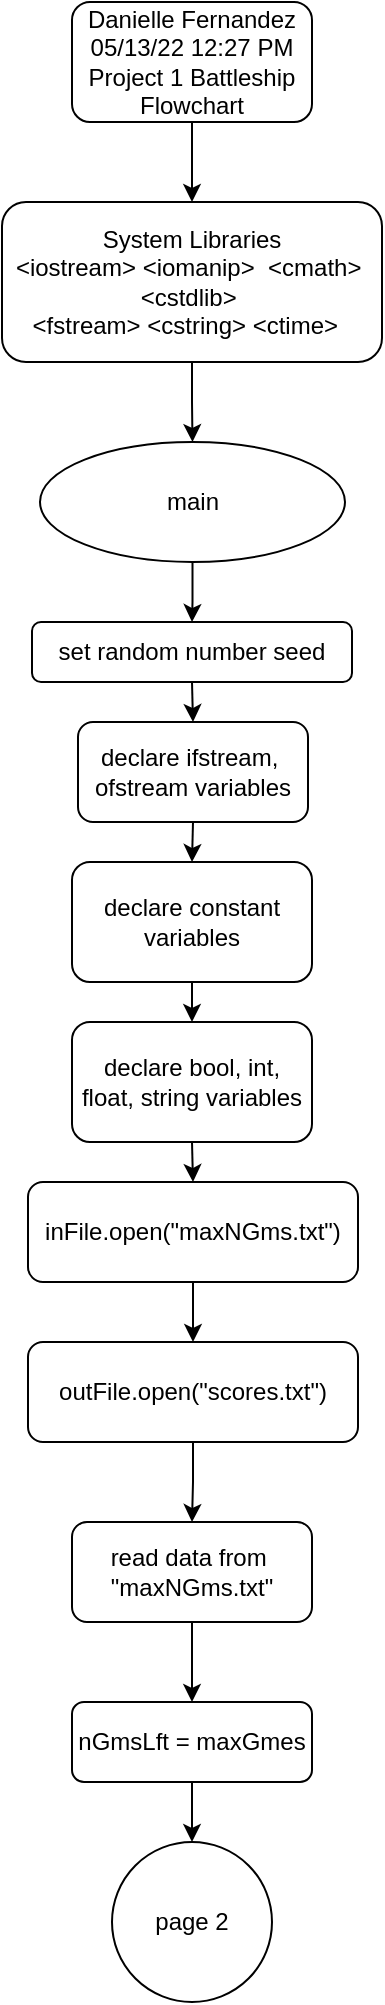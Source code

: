 <mxfile version="17.4.6" type="device" pages="6"><diagram id="lfSNZJZJyxTPSv_BS7N9" name="Page-1"><mxGraphModel dx="1422" dy="882" grid="1" gridSize="10" guides="1" tooltips="1" connect="1" arrows="1" fold="1" page="1" pageScale="1" pageWidth="850" pageHeight="1100" math="0" shadow="0"><root><mxCell id="0"/><mxCell id="1" parent="0"/><mxCell id="wc0yXm0eqG8GsQ2iGzT--1" style="edgeStyle=orthogonalEdgeStyle;rounded=0;orthogonalLoop=1;jettySize=auto;html=1;exitX=0.5;exitY=1;exitDx=0;exitDy=0;entryX=0.5;entryY=0;entryDx=0;entryDy=0;fontSize=17;" edge="1" parent="1" source="8WuAeCkMYczALzSGPNHZ-1" target="8WuAeCkMYczALzSGPNHZ-2"><mxGeometry relative="1" as="geometry"/></mxCell><mxCell id="8WuAeCkMYczALzSGPNHZ-1" value="Danielle Fernandez&lt;br&gt;05/13/22 12:27 PM&lt;br&gt;Project 1 Battleship Flowchart" style="rounded=1;whiteSpace=wrap;html=1;" vertex="1" parent="1"><mxGeometry x="365" y="40" width="120" height="60" as="geometry"/></mxCell><mxCell id="wc0yXm0eqG8GsQ2iGzT--2" style="edgeStyle=orthogonalEdgeStyle;rounded=0;orthogonalLoop=1;jettySize=auto;html=1;exitX=0.5;exitY=1;exitDx=0;exitDy=0;entryX=0.5;entryY=0;entryDx=0;entryDy=0;fontSize=17;" edge="1" parent="1" source="8WuAeCkMYczALzSGPNHZ-2" target="8WuAeCkMYczALzSGPNHZ-4"><mxGeometry relative="1" as="geometry"/></mxCell><mxCell id="8WuAeCkMYczALzSGPNHZ-2" value="System Libraries&lt;br&gt;&lt;div&gt;&amp;lt;iostream&amp;gt;&amp;nbsp;&lt;span&gt;&amp;lt;iomanip&amp;gt;&amp;nbsp;&amp;nbsp;&lt;/span&gt;&lt;span&gt;&amp;lt;cmath&amp;gt;&amp;nbsp;&lt;/span&gt;&lt;/div&gt;&lt;div&gt;&lt;span&gt;&amp;lt;cstdlib&amp;gt;&amp;nbsp;&lt;/span&gt;&lt;/div&gt;&lt;div&gt;&amp;lt;fstream&amp;gt;&amp;nbsp;&lt;span&gt;&amp;lt;cstring&amp;gt;&amp;nbsp;&lt;/span&gt;&lt;span&gt;&amp;lt;ctime&amp;gt;&amp;nbsp;&amp;nbsp;&lt;/span&gt;&lt;/div&gt;" style="rounded=1;whiteSpace=wrap;html=1;" vertex="1" parent="1"><mxGeometry x="330" y="140" width="190" height="80" as="geometry"/></mxCell><mxCell id="wc0yXm0eqG8GsQ2iGzT--3" style="edgeStyle=orthogonalEdgeStyle;rounded=0;orthogonalLoop=1;jettySize=auto;html=1;fontSize=17;" edge="1" parent="1" source="8WuAeCkMYczALzSGPNHZ-4" target="8WuAeCkMYczALzSGPNHZ-9"><mxGeometry relative="1" as="geometry"/></mxCell><mxCell id="8WuAeCkMYczALzSGPNHZ-4" value="main" style="ellipse;whiteSpace=wrap;html=1;" vertex="1" parent="1"><mxGeometry x="349" y="260" width="152.5" height="60" as="geometry"/></mxCell><mxCell id="wc0yXm0eqG8GsQ2iGzT--5" style="edgeStyle=orthogonalEdgeStyle;rounded=0;orthogonalLoop=1;jettySize=auto;html=1;exitX=0.5;exitY=1;exitDx=0;exitDy=0;entryX=0.5;entryY=0;entryDx=0;entryDy=0;fontSize=17;" edge="1" parent="1" source="8WuAeCkMYczALzSGPNHZ-5" target="8WuAeCkMYczALzSGPNHZ-6"><mxGeometry relative="1" as="geometry"/></mxCell><mxCell id="8WuAeCkMYczALzSGPNHZ-5" value="declare&amp;nbsp;ifstream,&amp;nbsp;&lt;br&gt;ofstream variables" style="rounded=1;whiteSpace=wrap;html=1;" vertex="1" parent="1"><mxGeometry x="368" y="400" width="115" height="50" as="geometry"/></mxCell><mxCell id="wc0yXm0eqG8GsQ2iGzT--6" style="edgeStyle=orthogonalEdgeStyle;rounded=0;orthogonalLoop=1;jettySize=auto;html=1;exitX=0.5;exitY=1;exitDx=0;exitDy=0;entryX=0.5;entryY=0;entryDx=0;entryDy=0;fontSize=17;" edge="1" parent="1" source="8WuAeCkMYczALzSGPNHZ-6" target="8WuAeCkMYczALzSGPNHZ-7"><mxGeometry relative="1" as="geometry"/></mxCell><mxCell id="8WuAeCkMYczALzSGPNHZ-6" value="declare constant variables" style="rounded=1;whiteSpace=wrap;html=1;" vertex="1" parent="1"><mxGeometry x="365" y="470" width="120" height="60" as="geometry"/></mxCell><mxCell id="wc0yXm0eqG8GsQ2iGzT--7" style="edgeStyle=orthogonalEdgeStyle;rounded=0;orthogonalLoop=1;jettySize=auto;html=1;exitX=0.5;exitY=1;exitDx=0;exitDy=0;entryX=0.5;entryY=0;entryDx=0;entryDy=0;fontSize=17;" edge="1" parent="1" source="8WuAeCkMYczALzSGPNHZ-7" target="8WuAeCkMYczALzSGPNHZ-10"><mxGeometry relative="1" as="geometry"/></mxCell><mxCell id="8WuAeCkMYczALzSGPNHZ-7" value="declare bool, int, float,&amp;nbsp;string variables" style="rounded=1;whiteSpace=wrap;html=1;" vertex="1" parent="1"><mxGeometry x="365" y="550" width="120" height="60" as="geometry"/></mxCell><mxCell id="wc0yXm0eqG8GsQ2iGzT--4" style="edgeStyle=orthogonalEdgeStyle;rounded=0;orthogonalLoop=1;jettySize=auto;html=1;exitX=0.5;exitY=1;exitDx=0;exitDy=0;entryX=0.5;entryY=0;entryDx=0;entryDy=0;fontSize=17;" edge="1" parent="1" source="8WuAeCkMYczALzSGPNHZ-9" target="8WuAeCkMYczALzSGPNHZ-5"><mxGeometry relative="1" as="geometry"/></mxCell><mxCell id="8WuAeCkMYczALzSGPNHZ-9" value="set random number seed" style="rounded=1;whiteSpace=wrap;html=1;" vertex="1" parent="1"><mxGeometry x="345" y="350" width="160" height="30" as="geometry"/></mxCell><mxCell id="wc0yXm0eqG8GsQ2iGzT--8" style="edgeStyle=orthogonalEdgeStyle;rounded=0;orthogonalLoop=1;jettySize=auto;html=1;exitX=0.5;exitY=1;exitDx=0;exitDy=0;entryX=0.5;entryY=0;entryDx=0;entryDy=0;fontSize=17;" edge="1" parent="1" source="8WuAeCkMYczALzSGPNHZ-10" target="8WuAeCkMYczALzSGPNHZ-11"><mxGeometry relative="1" as="geometry"/></mxCell><mxCell id="8WuAeCkMYczALzSGPNHZ-10" value="inFile.open(&quot;maxNGms.txt&quot;)" style="rounded=1;whiteSpace=wrap;html=1;" vertex="1" parent="1"><mxGeometry x="343" y="630" width="165" height="50" as="geometry"/></mxCell><mxCell id="wc0yXm0eqG8GsQ2iGzT--9" style="edgeStyle=orthogonalEdgeStyle;rounded=0;orthogonalLoop=1;jettySize=auto;html=1;exitX=0.5;exitY=1;exitDx=0;exitDy=0;entryX=0.5;entryY=0;entryDx=0;entryDy=0;fontSize=17;" edge="1" parent="1" source="8WuAeCkMYczALzSGPNHZ-11" target="8WuAeCkMYczALzSGPNHZ-12"><mxGeometry relative="1" as="geometry"/></mxCell><mxCell id="8WuAeCkMYczALzSGPNHZ-11" value="outFile.open(&quot;scores.txt&quot;)" style="rounded=1;whiteSpace=wrap;html=1;" vertex="1" parent="1"><mxGeometry x="343" y="710" width="165" height="50" as="geometry"/></mxCell><mxCell id="wc0yXm0eqG8GsQ2iGzT--10" style="edgeStyle=orthogonalEdgeStyle;rounded=0;orthogonalLoop=1;jettySize=auto;html=1;exitX=0.5;exitY=1;exitDx=0;exitDy=0;entryX=0.5;entryY=0;entryDx=0;entryDy=0;fontSize=17;" edge="1" parent="1" source="8WuAeCkMYczALzSGPNHZ-12" target="8WuAeCkMYczALzSGPNHZ-13"><mxGeometry relative="1" as="geometry"/></mxCell><mxCell id="8WuAeCkMYczALzSGPNHZ-12" value="read data from&amp;nbsp;&lt;br&gt;&quot;maxNGms.txt&quot;" style="rounded=1;whiteSpace=wrap;html=1;" vertex="1" parent="1"><mxGeometry x="365" y="800" width="120" height="50" as="geometry"/></mxCell><mxCell id="wc0yXm0eqG8GsQ2iGzT--11" style="edgeStyle=orthogonalEdgeStyle;rounded=0;orthogonalLoop=1;jettySize=auto;html=1;exitX=0.5;exitY=1;exitDx=0;exitDy=0;fontSize=17;" edge="1" parent="1" source="8WuAeCkMYczALzSGPNHZ-13" target="8WuAeCkMYczALzSGPNHZ-15"><mxGeometry relative="1" as="geometry"/></mxCell><mxCell id="8WuAeCkMYczALzSGPNHZ-13" value="nGmsLft = maxGmes" style="rounded=1;whiteSpace=wrap;html=1;" vertex="1" parent="1"><mxGeometry x="365" y="890" width="120" height="40" as="geometry"/></mxCell><mxCell id="8WuAeCkMYczALzSGPNHZ-15" value="page 2" style="ellipse;whiteSpace=wrap;html=1;aspect=fixed;" vertex="1" parent="1"><mxGeometry x="385" y="960" width="80" height="80" as="geometry"/></mxCell></root></mxGraphModel></diagram><diagram id="U0HL17OOC6OUy0dDhrvk" name="Page-2"><mxGraphModel dx="1422" dy="882" grid="1" gridSize="10" guides="1" tooltips="1" connect="1" arrows="1" fold="1" page="1" pageScale="1" pageWidth="1100" pageHeight="850" math="0" shadow="0"><root><mxCell id="0"/><mxCell id="1" parent="0"/><mxCell id="z6OUW91fjhfIyM4kd13i-21" style="edgeStyle=orthogonalEdgeStyle;rounded=0;orthogonalLoop=1;jettySize=auto;html=1;exitX=0.5;exitY=1;exitDx=0;exitDy=0;entryX=0.5;entryY=0;entryDx=0;entryDy=0;" edge="1" parent="1" source="z6OUW91fjhfIyM4kd13i-1" target="z6OUW91fjhfIyM4kd13i-2"><mxGeometry relative="1" as="geometry"/></mxCell><mxCell id="z6OUW91fjhfIyM4kd13i-1" value="Page 2" style="ellipse;whiteSpace=wrap;html=1;aspect=fixed;" vertex="1" parent="1"><mxGeometry x="520" y="10" width="60" height="60" as="geometry"/></mxCell><mxCell id="z6OUW91fjhfIyM4kd13i-22" style="edgeStyle=orthogonalEdgeStyle;rounded=0;orthogonalLoop=1;jettySize=auto;html=1;exitX=0.5;exitY=1;exitDx=0;exitDy=0;entryX=0.5;entryY=0;entryDx=0;entryDy=0;" edge="1" parent="1" source="z6OUW91fjhfIyM4kd13i-2" target="z6OUW91fjhfIyM4kd13i-4"><mxGeometry relative="1" as="geometry"/></mxCell><mxCell id="z6OUW91fjhfIyM4kd13i-2" value="do loop" style="ellipse;whiteSpace=wrap;html=1;" vertex="1" parent="1"><mxGeometry x="500" y="90" width="100" height="60" as="geometry"/></mxCell><mxCell id="z6OUW91fjhfIyM4kd13i-23" style="edgeStyle=orthogonalEdgeStyle;rounded=0;orthogonalLoop=1;jettySize=auto;html=1;exitX=0.5;exitY=1;exitDx=0;exitDy=0;" edge="1" parent="1" source="z6OUW91fjhfIyM4kd13i-4" target="z6OUW91fjhfIyM4kd13i-5"><mxGeometry relative="1" as="geometry"/></mxCell><mxCell id="z6OUW91fjhfIyM4kd13i-4" value="&lt;div&gt;// initial variables to represent the location of each player's ships&lt;br&gt;&lt;/div&gt;&lt;div&gt;p1Ship1 = rand()%(MAX-MIN)+MIN;&lt;/div&gt;&lt;div&gt;&lt;span&gt;p2Ship1 = rand()%(MAX-MIN)+MIN;&lt;/span&gt;&lt;br&gt;&lt;/div&gt;" style="rounded=1;whiteSpace=wrap;html=1;" vertex="1" parent="1"><mxGeometry x="450" y="170" width="200" height="60" as="geometry"/></mxCell><mxCell id="z6OUW91fjhfIyM4kd13i-24" style="edgeStyle=orthogonalEdgeStyle;rounded=0;orthogonalLoop=1;jettySize=auto;html=1;exitX=0.5;exitY=1;exitDx=0;exitDy=0;entryX=0.5;entryY=0;entryDx=0;entryDy=0;" edge="1" parent="1" source="z6OUW91fjhfIyM4kd13i-5" target="z6OUW91fjhfIyM4kd13i-6"><mxGeometry relative="1" as="geometry"/></mxCell><mxCell id="z6OUW91fjhfIyM4kd13i-5" value="&lt;div&gt;// sets variables to default starting values&lt;/div&gt;&lt;div&gt;&amp;nbsp; &amp;nbsp; &amp;nbsp; &amp;nbsp; p1_crrt = p2_crrt = false;&lt;/div&gt;" style="rounded=1;whiteSpace=wrap;html=1;" vertex="1" parent="1"><mxGeometry x="460" y="250" width="180" height="60" as="geometry"/></mxCell><mxCell id="z6OUW91fjhfIyM4kd13i-25" style="edgeStyle=orthogonalEdgeStyle;rounded=0;orthogonalLoop=1;jettySize=auto;html=1;exitX=0.5;exitY=1;exitDx=0;exitDy=0;entryX=0.5;entryY=0;entryDx=0;entryDy=0;" edge="1" parent="1" source="z6OUW91fjhfIyM4kd13i-6" target="z6OUW91fjhfIyM4kd13i-7"><mxGeometry relative="1" as="geometry"/></mxCell><mxCell id="z6OUW91fjhfIyM4kd13i-6" value="int i=0" style="rounded=1;whiteSpace=wrap;html=1;" vertex="1" parent="1"><mxGeometry x="510" y="330" width="80" height="20" as="geometry"/></mxCell><mxCell id="z6OUW91fjhfIyM4kd13i-26" style="edgeStyle=orthogonalEdgeStyle;rounded=0;orthogonalLoop=1;jettySize=auto;html=1;exitX=0.5;exitY=1;exitDx=0;exitDy=0;entryX=0.5;entryY=0;entryDx=0;entryDy=0;" edge="1" parent="1" source="z6OUW91fjhfIyM4kd13i-7" target="z6OUW91fjhfIyM4kd13i-8"><mxGeometry relative="1" as="geometry"/></mxCell><mxCell id="z6OUW91fjhfIyM4kd13i-7" value="for loop" style="ellipse;whiteSpace=wrap;html=1;" vertex="1" parent="1"><mxGeometry x="505" y="375" width="90" height="50" as="geometry"/></mxCell><mxCell id="z6OUW91fjhfIyM4kd13i-28" style="edgeStyle=orthogonalEdgeStyle;rounded=0;orthogonalLoop=1;jettySize=auto;html=1;exitX=0.5;exitY=1;exitDx=0;exitDy=0;entryX=0.5;entryY=0;entryDx=0;entryDy=0;" edge="1" parent="1" source="z6OUW91fjhfIyM4kd13i-8" target="z6OUW91fjhfIyM4kd13i-9"><mxGeometry relative="1" as="geometry"/></mxCell><mxCell id="z6OUW91fjhfIyM4kd13i-45" style="edgeStyle=orthogonalEdgeStyle;rounded=0;orthogonalLoop=1;jettySize=auto;html=1;entryX=0;entryY=0.5;entryDx=0;entryDy=0;" edge="1" parent="1" source="z6OUW91fjhfIyM4kd13i-8" target="z6OUW91fjhfIyM4kd13i-44"><mxGeometry relative="1" as="geometry"><Array as="points"><mxPoint x="220" y="470"/><mxPoint x="220" y="985"/></Array></mxGeometry></mxCell><mxCell id="z6OUW91fjhfIyM4kd13i-8" value="i &amp;lt;= 2" style="rhombus;whiteSpace=wrap;html=1;" vertex="1" parent="1"><mxGeometry x="515" y="440" width="70" height="60" as="geometry"/></mxCell><mxCell id="z6OUW91fjhfIyM4kd13i-29" style="edgeStyle=orthogonalEdgeStyle;rounded=0;orthogonalLoop=1;jettySize=auto;html=1;exitX=0;exitY=0.5;exitDx=0;exitDy=0;entryX=0.5;entryY=0;entryDx=0;entryDy=0;" edge="1" parent="1" source="z6OUW91fjhfIyM4kd13i-9" target="z6OUW91fjhfIyM4kd13i-11"><mxGeometry relative="1" as="geometry"><mxPoint x="390" y="565" as="targetPoint"/></mxGeometry></mxCell><mxCell id="z6OUW91fjhfIyM4kd13i-34" style="edgeStyle=orthogonalEdgeStyle;rounded=0;orthogonalLoop=1;jettySize=auto;html=1;exitX=1;exitY=0.5;exitDx=0;exitDy=0;entryX=0.5;entryY=0;entryDx=0;entryDy=0;" edge="1" parent="1" source="z6OUW91fjhfIyM4kd13i-9" target="z6OUW91fjhfIyM4kd13i-10"><mxGeometry relative="1" as="geometry"/></mxCell><mxCell id="z6OUW91fjhfIyM4kd13i-9" value="switch&lt;br&gt;i==0 || i==2" style="rhombus;whiteSpace=wrap;html=1;" vertex="1" parent="1"><mxGeometry x="503" y="520" width="95" height="90" as="geometry"/></mxCell><mxCell id="z6OUW91fjhfIyM4kd13i-35" style="edgeStyle=orthogonalEdgeStyle;rounded=0;orthogonalLoop=1;jettySize=auto;html=1;exitX=1;exitY=0.5;exitDx=0;exitDy=0;entryX=0.5;entryY=0;entryDx=0;entryDy=0;" edge="1" parent="1" source="z6OUW91fjhfIyM4kd13i-10" target="z6OUW91fjhfIyM4kd13i-18"><mxGeometry relative="1" as="geometry"/></mxCell><mxCell id="z6OUW91fjhfIyM4kd13i-36" style="edgeStyle=orthogonalEdgeStyle;rounded=0;orthogonalLoop=1;jettySize=auto;html=1;entryX=0.5;entryY=0;entryDx=0;entryDy=0;" edge="1" parent="1" source="z6OUW91fjhfIyM4kd13i-10" target="z6OUW91fjhfIyM4kd13i-17"><mxGeometry relative="1" as="geometry"/></mxCell><mxCell id="z6OUW91fjhfIyM4kd13i-10" value="i == 1" style="rhombus;whiteSpace=wrap;html=1;" vertex="1" parent="1"><mxGeometry x="670" y="590" width="60" height="70" as="geometry"/></mxCell><mxCell id="z6OUW91fjhfIyM4kd13i-30" style="edgeStyle=orthogonalEdgeStyle;rounded=0;orthogonalLoop=1;jettySize=auto;html=1;exitX=0.5;exitY=1;exitDx=0;exitDy=0;entryX=0.5;entryY=0;entryDx=0;entryDy=0;" edge="1" parent="1" source="z6OUW91fjhfIyM4kd13i-11" target="z6OUW91fjhfIyM4kd13i-12"><mxGeometry relative="1" as="geometry"/></mxCell><mxCell id="z6OUW91fjhfIyM4kd13i-11" value="int i=0" style="rounded=1;whiteSpace=wrap;html=1;" vertex="1" parent="1"><mxGeometry x="355" y="590" width="80" height="20" as="geometry"/></mxCell><mxCell id="z6OUW91fjhfIyM4kd13i-31" style="edgeStyle=orthogonalEdgeStyle;rounded=0;orthogonalLoop=1;jettySize=auto;html=1;exitX=0.5;exitY=1;exitDx=0;exitDy=0;entryX=0.5;entryY=0;entryDx=0;entryDy=0;" edge="1" parent="1" source="z6OUW91fjhfIyM4kd13i-12" target="z6OUW91fjhfIyM4kd13i-13"><mxGeometry relative="1" as="geometry"/></mxCell><mxCell id="z6OUW91fjhfIyM4kd13i-12" value="for loop" style="ellipse;whiteSpace=wrap;html=1;" vertex="1" parent="1"><mxGeometry x="352.5" y="635" width="77.5" height="35" as="geometry"/></mxCell><mxCell id="z6OUW91fjhfIyM4kd13i-33" style="edgeStyle=orthogonalEdgeStyle;rounded=0;orthogonalLoop=1;jettySize=auto;html=1;exitX=0.5;exitY=1;exitDx=0;exitDy=0;" edge="1" parent="1" source="z6OUW91fjhfIyM4kd13i-13" target="z6OUW91fjhfIyM4kd13i-20"><mxGeometry relative="1" as="geometry"/></mxCell><mxCell id="z6OUW91fjhfIyM4kd13i-40" style="edgeStyle=orthogonalEdgeStyle;rounded=0;orthogonalLoop=1;jettySize=auto;html=1;exitX=0;exitY=0.5;exitDx=0;exitDy=0;entryX=0;entryY=0.5;entryDx=0;entryDy=0;" edge="1" parent="1" source="z6OUW91fjhfIyM4kd13i-13" target="z6OUW91fjhfIyM4kd13i-19"><mxGeometry relative="1" as="geometry"><Array as="points"><mxPoint x="270" y="715"/><mxPoint x="270" y="900"/></Array></mxGeometry></mxCell><mxCell id="z6OUW91fjhfIyM4kd13i-13" value="i &amp;lt;= 32" style="rhombus;whiteSpace=wrap;html=1;" vertex="1" parent="1"><mxGeometry x="362.5" y="690" width="57.5" height="50" as="geometry"/></mxCell><mxCell id="z6OUW91fjhfIyM4kd13i-39" style="edgeStyle=orthogonalEdgeStyle;rounded=0;orthogonalLoop=1;jettySize=auto;html=1;" edge="1" parent="1"><mxGeometry relative="1" as="geometry"><mxPoint x="710" y="770" as="targetPoint"/><mxPoint x="600" y="740" as="sourcePoint"/><Array as="points"><mxPoint x="600" y="740"/></Array></mxGeometry></mxCell><mxCell id="z6OUW91fjhfIyM4kd13i-47" style="edgeStyle=orthogonalEdgeStyle;rounded=0;orthogonalLoop=1;jettySize=auto;html=1;exitX=0.5;exitY=1;exitDx=0;exitDy=0;" edge="1" parent="1" source="z6OUW91fjhfIyM4kd13i-17"><mxGeometry relative="1" as="geometry"><mxPoint x="600" y="740" as="targetPoint"/></mxGeometry></mxCell><mxCell id="z6OUW91fjhfIyM4kd13i-17" value="&lt;span&gt;cout&lt;br&gt;&quot;BATTLESHIP&quot;&lt;/span&gt;" style="shape=parallelogram;perimeter=parallelogramPerimeter;whiteSpace=wrap;html=1;fixedSize=1;" vertex="1" parent="1"><mxGeometry x="540" y="650" width="120" height="60" as="geometry"/></mxCell><mxCell id="z6OUW91fjhfIyM4kd13i-37" style="edgeStyle=orthogonalEdgeStyle;rounded=0;orthogonalLoop=1;jettySize=auto;html=1;entryX=0.5;entryY=0;entryDx=0;entryDy=0;" edge="1" parent="1" target="z6OUW91fjhfIyM4kd13i-19"><mxGeometry relative="1" as="geometry"><mxPoint x="710" y="830" as="targetPoint"/><mxPoint x="850" y="740" as="sourcePoint"/><Array as="points"><mxPoint x="710" y="740"/><mxPoint x="710" y="860"/><mxPoint x="550" y="860"/></Array></mxGeometry></mxCell><mxCell id="z6OUW91fjhfIyM4kd13i-46" style="edgeStyle=orthogonalEdgeStyle;rounded=0;orthogonalLoop=1;jettySize=auto;html=1;exitX=0.5;exitY=1;exitDx=0;exitDy=0;" edge="1" parent="1" source="z6OUW91fjhfIyM4kd13i-18"><mxGeometry relative="1" as="geometry"><mxPoint x="850" y="740" as="targetPoint"/></mxGeometry></mxCell><mxCell id="z6OUW91fjhfIyM4kd13i-18" value="cout&lt;br&gt;&quot;Error in &lt;br&gt;battleship loop" style="shape=parallelogram;perimeter=parallelogramPerimeter;whiteSpace=wrap;html=1;fixedSize=1;" vertex="1" parent="1"><mxGeometry x="790" y="650" width="120" height="60" as="geometry"/></mxCell><mxCell id="z6OUW91fjhfIyM4kd13i-42" style="edgeStyle=orthogonalEdgeStyle;rounded=0;orthogonalLoop=1;jettySize=auto;html=1;exitX=1;exitY=0.5;exitDx=0;exitDy=0;entryX=1;entryY=0.5;entryDx=0;entryDy=0;" edge="1" parent="1" source="z6OUW91fjhfIyM4kd13i-19" target="z6OUW91fjhfIyM4kd13i-7"><mxGeometry relative="1" as="geometry"><Array as="points"><mxPoint x="920" y="900"/><mxPoint x="920" y="400"/></Array></mxGeometry></mxCell><mxCell id="z6OUW91fjhfIyM4kd13i-19" value="i++" style="rounded=1;whiteSpace=wrap;html=1;" vertex="1" parent="1"><mxGeometry x="515" y="880" width="70" height="40" as="geometry"/></mxCell><mxCell id="z6OUW91fjhfIyM4kd13i-41" style="edgeStyle=orthogonalEdgeStyle;rounded=0;orthogonalLoop=1;jettySize=auto;html=1;exitX=0.5;exitY=1;exitDx=0;exitDy=0;entryX=1;entryY=0.5;entryDx=0;entryDy=0;" edge="1" parent="1" source="z6OUW91fjhfIyM4kd13i-20" target="z6OUW91fjhfIyM4kd13i-12"><mxGeometry relative="1" as="geometry"/></mxCell><mxCell id="z6OUW91fjhfIyM4kd13i-20" value="&lt;br&gt;&lt;br&gt;&lt;span style=&quot;color: rgb(0 , 0 , 0) ; font-family: &amp;#34;helvetica&amp;#34; ; font-size: 12px ; font-style: normal ; font-weight: 400 ; letter-spacing: normal ; text-align: center ; text-indent: 0px ; text-transform: none ; word-spacing: 0px ; background-color: rgb(248 , 249 , 250) ; display: inline ; float: none&quot;&gt;cout &lt;br&gt;&quot;*&quot;&lt;/span&gt;&lt;br&gt;" style="shape=parallelogram;perimeter=parallelogramPerimeter;whiteSpace=wrap;html=1;fixedSize=1;" vertex="1" parent="1"><mxGeometry x="350" y="770" width="80" height="60" as="geometry"/></mxCell><mxCell id="rMJAArbt1A8yTo6fllnS-1" style="edgeStyle=orthogonalEdgeStyle;rounded=0;orthogonalLoop=1;jettySize=auto;html=1;exitX=1;exitY=0.5;exitDx=0;exitDy=0;entryX=0.5;entryY=0;entryDx=0;entryDy=0;fontSize=17;" edge="1" parent="1" source="z6OUW91fjhfIyM4kd13i-44" target="z6OUW91fjhfIyM4kd13i-49"><mxGeometry relative="1" as="geometry"/></mxCell><mxCell id="z6OUW91fjhfIyM4kd13i-44" value="// display games introduction message" style="shape=parallelogram;perimeter=parallelogramPerimeter;whiteSpace=wrap;html=1;fixedSize=1;" vertex="1" parent="1"><mxGeometry x="450" y="950" width="150" height="70" as="geometry"/></mxCell><mxCell id="z6OUW91fjhfIyM4kd13i-49" value="Page 3" style="ellipse;whiteSpace=wrap;html=1;aspect=fixed;" vertex="1" parent="1"><mxGeometry x="660" y="1040" width="90" height="90" as="geometry"/></mxCell><mxCell id="HQMaC-zJCHs-GnNU3Ioi-3" style="edgeStyle=orthogonalEdgeStyle;rounded=0;orthogonalLoop=1;jettySize=auto;html=1;fontSize=12;entryX=1;entryY=0.5;entryDx=0;entryDy=0;" edge="1" parent="1" target="z6OUW91fjhfIyM4kd13i-2"><mxGeometry relative="1" as="geometry"><mxPoint x="1025" y="910" as="sourcePoint"/><mxPoint x="1020" y="120" as="targetPoint"/><Array as="points"><mxPoint x="1025" y="120"/></Array></mxGeometry></mxCell><mxCell id="HQMaC-zJCHs-GnNU3Ioi-7" style="edgeStyle=orthogonalEdgeStyle;rounded=0;orthogonalLoop=1;jettySize=auto;html=1;exitX=0.5;exitY=0;exitDx=0;exitDy=0;fontSize=17;" edge="1" parent="1" source="HQMaC-zJCHs-GnNU3Ioi-4"><mxGeometry relative="1" as="geometry"><mxPoint x="1025" y="910" as="targetPoint"/></mxGeometry></mxCell><mxCell id="HQMaC-zJCHs-GnNU3Ioi-4" value="Page 3" style="ellipse;whiteSpace=wrap;html=1;aspect=fixed;" vertex="1" parent="1"><mxGeometry x="995" y="950" width="60" height="60" as="geometry"/></mxCell><mxCell id="HQMaC-zJCHs-GnNU3Ioi-6" value="do...while() yes" style="text;html=1;resizable=0;autosize=1;align=center;verticalAlign=middle;points=[];fillColor=none;strokeColor=none;rounded=0;fontSize=17;rotation=270;fontStyle=1" vertex="1" parent="1"><mxGeometry x="940" y="460" width="140" height="30" as="geometry"/></mxCell><mxCell id="ooPFShtj-s6XmJ_26CQx-1" value="" style="endArrow=classic;html=1;rounded=0;fontSize=17;entryX=0.5;entryY=1;entryDx=0;entryDy=0;" edge="1" parent="1" target="HQMaC-zJCHs-GnNU3Ioi-4"><mxGeometry width="50" height="50" relative="1" as="geometry"><mxPoint x="1025" y="1070" as="sourcePoint"/><mxPoint x="1020" y="1020" as="targetPoint"/></mxGeometry></mxCell></root></mxGraphModel></diagram><diagram id="42wYfORjYa29P5XBWmiM" name="Page-3"><mxGraphModel dx="1422" dy="882" grid="1" gridSize="10" guides="1" tooltips="1" connect="1" arrows="1" fold="1" page="1" pageScale="1" pageWidth="1100" pageHeight="850" math="0" shadow="0"><root><mxCell id="0"/><mxCell id="1" parent="0"/><mxCell id="pIBGSdwyWBSCK6NBGEfX-1" style="edgeStyle=orthogonalEdgeStyle;rounded=0;orthogonalLoop=1;jettySize=auto;html=1;exitX=0.5;exitY=1;exitDx=0;exitDy=0;entryX=0.5;entryY=0;entryDx=0;entryDy=0;" edge="1" parent="1" source="Rm8n4MlLdaGgHmKCIfbw-1" target="Rm8n4MlLdaGgHmKCIfbw-2"><mxGeometry relative="1" as="geometry"/></mxCell><mxCell id="Rm8n4MlLdaGgHmKCIfbw-1" value="&lt;span&gt;Page 3&lt;/span&gt;" style="ellipse;whiteSpace=wrap;html=1;aspect=fixed;" vertex="1" parent="1"><mxGeometry x="510" y="10" width="60" height="60" as="geometry"/></mxCell><mxCell id="pIBGSdwyWBSCK6NBGEfX-2" style="edgeStyle=orthogonalEdgeStyle;rounded=0;orthogonalLoop=1;jettySize=auto;html=1;exitX=0.5;exitY=1;exitDx=0;exitDy=0;entryX=0.5;entryY=0;entryDx=0;entryDy=0;" edge="1" parent="1" source="Rm8n4MlLdaGgHmKCIfbw-2" target="Rm8n4MlLdaGgHmKCIfbw-4"><mxGeometry relative="1" as="geometry"/></mxCell><mxCell id="Rm8n4MlLdaGgHmKCIfbw-2" value="while&lt;br&gt;loop" style="ellipse;whiteSpace=wrap;html=1;" vertex="1" parent="1"><mxGeometry x="500" y="100" width="80" height="50" as="geometry"/></mxCell><mxCell id="pIBGSdwyWBSCK6NBGEfX-3" style="edgeStyle=orthogonalEdgeStyle;rounded=0;orthogonalLoop=1;jettySize=auto;html=1;exitX=0.5;exitY=1;exitDx=0;exitDy=0;entryX=0.5;entryY=0;entryDx=0;entryDy=0;" edge="1" parent="1" source="Rm8n4MlLdaGgHmKCIfbw-4" target="Rm8n4MlLdaGgHmKCIfbw-5"><mxGeometry relative="1" as="geometry"/></mxCell><mxCell id="pIBGSdwyWBSCK6NBGEfX-7" style="edgeStyle=orthogonalEdgeStyle;rounded=0;orthogonalLoop=1;jettySize=auto;html=1;entryX=-0.062;entryY=0.6;entryDx=0;entryDy=0;entryPerimeter=0;" edge="1" parent="1" source="Rm8n4MlLdaGgHmKCIfbw-4" target="Rm8n4MlLdaGgHmKCIfbw-11"><mxGeometry relative="1" as="geometry"><Array as="points"><mxPoint x="230" y="235"/><mxPoint x="230" y="798"/></Array></mxGeometry></mxCell><mxCell id="Rm8n4MlLdaGgHmKCIfbw-4" value="(!p1_crrt)&lt;br&gt;&amp;amp;&amp;amp; &lt;br&gt;(!p2_crrt)" style="rhombus;whiteSpace=wrap;html=1;" vertex="1" parent="1"><mxGeometry x="485" y="190" width="110" height="90" as="geometry"/></mxCell><mxCell id="pIBGSdwyWBSCK6NBGEfX-4" style="edgeStyle=orthogonalEdgeStyle;rounded=0;orthogonalLoop=1;jettySize=auto;html=1;exitX=0.5;exitY=1;exitDx=0;exitDy=0;entryX=0.55;entryY=-0.05;entryDx=0;entryDy=0;entryPerimeter=0;" edge="1" parent="1" source="Rm8n4MlLdaGgHmKCIfbw-5" target="Rm8n4MlLdaGgHmKCIfbw-6"><mxGeometry relative="1" as="geometry"/></mxCell><mxCell id="Rm8n4MlLdaGgHmKCIfbw-5" value="display&lt;br&gt;&amp;nbsp;round value&amp;nbsp;" style="shape=parallelogram;perimeter=parallelogramPerimeter;whiteSpace=wrap;html=1;fixedSize=1;" vertex="1" parent="1"><mxGeometry x="485" y="310" width="110" height="40" as="geometry"/></mxCell><mxCell id="pIBGSdwyWBSCK6NBGEfX-5" style="edgeStyle=orthogonalEdgeStyle;rounded=0;orthogonalLoop=1;jettySize=auto;html=1;exitX=0.5;exitY=1;exitDx=0;exitDy=0;entryX=0.452;entryY=-0.02;entryDx=0;entryDy=0;entryPerimeter=0;" edge="1" parent="1" source="Rm8n4MlLdaGgHmKCIfbw-6" target="Rm8n4MlLdaGgHmKCIfbw-7"><mxGeometry relative="1" as="geometry"/></mxCell><mxCell id="Rm8n4MlLdaGgHmKCIfbw-6" value="display instructions &lt;br&gt;to player 1" style="shape=parallelogram;perimeter=parallelogramPerimeter;whiteSpace=wrap;html=1;fixedSize=1;" vertex="1" parent="1"><mxGeometry x="450" y="370" width="160" height="40" as="geometry"/></mxCell><mxCell id="pIBGSdwyWBSCK6NBGEfX-6" style="edgeStyle=orthogonalEdgeStyle;rounded=0;orthogonalLoop=1;jettySize=auto;html=1;exitX=0.5;exitY=1;exitDx=0;exitDy=0;entryX=0.5;entryY=0;entryDx=0;entryDy=0;" edge="1" parent="1" source="Rm8n4MlLdaGgHmKCIfbw-7" target="Rm8n4MlLdaGgHmKCIfbw-8"><mxGeometry relative="1" as="geometry"/></mxCell><mxCell id="Rm8n4MlLdaGgHmKCIfbw-7" value="&lt;div&gt;// generate random guess player 1&lt;/div&gt;&lt;div&gt;&lt;span&gt;p1Guess = rand()%(MAX-MIN)+MIN;&lt;/span&gt;&lt;/div&gt;" style="rounded=1;whiteSpace=wrap;html=1;" vertex="1" parent="1"><mxGeometry x="435" y="440" width="210" height="50" as="geometry"/></mxCell><mxCell id="pIBGSdwyWBSCK6NBGEfX-8" style="edgeStyle=orthogonalEdgeStyle;rounded=0;orthogonalLoop=1;jettySize=auto;html=1;exitX=0;exitY=0.5;exitDx=0;exitDy=0;entryX=0.442;entryY=0.017;entryDx=0;entryDy=0;entryPerimeter=0;" edge="1" parent="1" source="Rm8n4MlLdaGgHmKCIfbw-8" target="Rm8n4MlLdaGgHmKCIfbw-9"><mxGeometry relative="1" as="geometry"/></mxCell><mxCell id="pIBGSdwyWBSCK6NBGEfX-9" style="edgeStyle=orthogonalEdgeStyle;rounded=0;orthogonalLoop=1;jettySize=auto;html=1;exitX=1;exitY=0.5;exitDx=0;exitDy=0;entryX=0.5;entryY=0;entryDx=0;entryDy=0;" edge="1" parent="1" source="Rm8n4MlLdaGgHmKCIfbw-8" target="Rm8n4MlLdaGgHmKCIfbw-10"><mxGeometry relative="1" as="geometry"/></mxCell><mxCell id="Rm8n4MlLdaGgHmKCIfbw-8" value="if&lt;br&gt;p1Guess == p2Ship1" style="rhombus;whiteSpace=wrap;html=1;" vertex="1" parent="1"><mxGeometry x="460" y="520" width="160" height="100" as="geometry"/></mxCell><mxCell id="z75y7mtplYktZLIQnz4q-2" style="edgeStyle=orthogonalEdgeStyle;rounded=0;orthogonalLoop=1;jettySize=auto;html=1;exitX=0.5;exitY=1;exitDx=0;exitDy=0;entryX=0.5;entryY=0;entryDx=0;entryDy=0;" edge="1" parent="1" source="Rm8n4MlLdaGgHmKCIfbw-9" target="z75y7mtplYktZLIQnz4q-1"><mxGeometry relative="1" as="geometry"/></mxCell><mxCell id="Rm8n4MlLdaGgHmKCIfbw-9" value="&lt;div&gt;&amp;nbsp;p1Win++&lt;/div&gt;&lt;div&gt;&amp;nbsp; &amp;nbsp;nGmsLft--&lt;/div&gt;&lt;div&gt;p1_crrt = true&lt;br&gt;&lt;/div&gt;" style="rounded=1;whiteSpace=wrap;html=1;" vertex="1" parent="1"><mxGeometry x="300" y="590" width="120" height="60" as="geometry"/></mxCell><mxCell id="pIBGSdwyWBSCK6NBGEfX-10" style="edgeStyle=orthogonalEdgeStyle;rounded=0;orthogonalLoop=1;jettySize=auto;html=1;entryX=0.375;entryY=-0.012;entryDx=0;entryDy=0;entryPerimeter=0;" edge="1" parent="1" target="Rm8n4MlLdaGgHmKCIfbw-11"><mxGeometry relative="1" as="geometry"><mxPoint x="540" y="720" as="targetPoint"/><mxPoint x="690" y="700" as="sourcePoint"/><Array as="points"><mxPoint x="695" y="700"/><mxPoint x="540" y="700"/></Array></mxGeometry></mxCell><mxCell id="z75y7mtplYktZLIQnz4q-6" style="edgeStyle=orthogonalEdgeStyle;rounded=0;orthogonalLoop=1;jettySize=auto;html=1;exitX=0.5;exitY=1;exitDx=0;exitDy=0;" edge="1" parent="1" source="Rm8n4MlLdaGgHmKCIfbw-10"><mxGeometry relative="1" as="geometry"><mxPoint x="695" y="700" as="targetPoint"/></mxGeometry></mxCell><mxCell id="Rm8n4MlLdaGgHmKCIfbw-10" value="display&lt;br&gt;&quot;It's a MISS!&quot;" style="shape=parallelogram;perimeter=parallelogramPerimeter;whiteSpace=wrap;html=1;fixedSize=1;" vertex="1" parent="1"><mxGeometry x="645" y="620" width="100" height="60" as="geometry"/></mxCell><mxCell id="Rm8n4MlLdaGgHmKCIfbw-11" value="Page 4" style="ellipse;whiteSpace=wrap;html=1;aspect=fixed;" vertex="1" parent="1"><mxGeometry x="510" y="750" width="80" height="80" as="geometry"/></mxCell><mxCell id="pIBGSdwyWBSCK6NBGEfX-12" value="Yes" style="text;html=1;resizable=0;autosize=1;align=center;verticalAlign=middle;points=[];fillColor=none;strokeColor=none;rounded=0;" vertex="1" parent="1"><mxGeometry x="410" y="550" width="40" height="20" as="geometry"/></mxCell><mxCell id="pIBGSdwyWBSCK6NBGEfX-13" value="Yes" style="text;html=1;resizable=0;autosize=1;align=center;verticalAlign=middle;points=[];fillColor=none;strokeColor=none;rounded=0;" vertex="1" parent="1"><mxGeometry x="540" y="280" width="40" height="20" as="geometry"/></mxCell><mxCell id="pIBGSdwyWBSCK6NBGEfX-15" value="No" style="text;html=1;resizable=0;autosize=1;align=center;verticalAlign=middle;points=[];fillColor=none;strokeColor=none;rounded=0;" vertex="1" parent="1"><mxGeometry x="420" y="210" width="30" height="20" as="geometry"/></mxCell><mxCell id="pIBGSdwyWBSCK6NBGEfX-16" value="No" style="text;html=1;resizable=0;autosize=1;align=center;verticalAlign=middle;points=[];fillColor=none;strokeColor=none;rounded=0;" vertex="1" parent="1"><mxGeometry x="660" y="550" width="30" height="20" as="geometry"/></mxCell><mxCell id="z75y7mtplYktZLIQnz4q-5" style="edgeStyle=orthogonalEdgeStyle;rounded=0;orthogonalLoop=1;jettySize=auto;html=1;exitX=1;exitY=0.5;exitDx=0;exitDy=0;" edge="1" parent="1" source="z75y7mtplYktZLIQnz4q-1"><mxGeometry relative="1" as="geometry"><mxPoint x="540" y="700" as="targetPoint"/></mxGeometry></mxCell><mxCell id="z75y7mtplYktZLIQnz4q-1" value="display&lt;br&gt;&quot;It's a HIT!&quot;" style="shape=parallelogram;perimeter=parallelogramPerimeter;whiteSpace=wrap;html=1;fixedSize=1;" vertex="1" parent="1"><mxGeometry x="300" y="670" width="100" height="60" as="geometry"/></mxCell><mxCell id="uu6pu6UcqEkEdgjCl5oW-1" style="edgeStyle=orthogonalEdgeStyle;rounded=0;orthogonalLoop=1;jettySize=auto;html=1;exitX=0.5;exitY=0;exitDx=0;exitDy=0;fontSize=17;" edge="1" parent="1" source="uu6pu6UcqEkEdgjCl5oW-2"><mxGeometry relative="1" as="geometry"><mxPoint x="875" y="10" as="targetPoint"/></mxGeometry></mxCell><mxCell id="uu6pu6UcqEkEdgjCl5oW-2" value="Page 3&lt;br&gt;" style="ellipse;whiteSpace=wrap;html=1;aspect=fixed;" vertex="1" parent="1"><mxGeometry x="845" y="40" width="60" height="60" as="geometry"/></mxCell><mxCell id="uu6pu6UcqEkEdgjCl5oW-3" style="edgeStyle=orthogonalEdgeStyle;rounded=0;orthogonalLoop=1;jettySize=auto;html=1;entryX=0.5;entryY=1;entryDx=0;entryDy=0;fontSize=12;" edge="1" parent="1" target="uu6pu6UcqEkEdgjCl5oW-2"><mxGeometry relative="1" as="geometry"><mxPoint x="875" y="640" as="sourcePoint"/></mxGeometry></mxCell><mxCell id="6xfcE_nudvLMtyBwhl-1-1" style="edgeStyle=orthogonalEdgeStyle;rounded=0;orthogonalLoop=1;jettySize=auto;html=1;exitX=0.5;exitY=0;exitDx=0;exitDy=0;fontSize=17;" edge="1" parent="1" source="uu6pu6UcqEkEdgjCl5oW-4"><mxGeometry relative="1" as="geometry"><mxPoint x="875" y="640" as="targetPoint"/></mxGeometry></mxCell><mxCell id="uu6pu6UcqEkEdgjCl5oW-4" value="Page 4" style="ellipse;whiteSpace=wrap;html=1;aspect=fixed;" vertex="1" parent="1"><mxGeometry x="845" y="730" width="60" height="60" as="geometry"/></mxCell><mxCell id="uu6pu6UcqEkEdgjCl5oW-6" value="do...while() yes" style="text;html=1;resizable=0;autosize=1;align=center;verticalAlign=middle;points=[];fillColor=none;strokeColor=none;rounded=0;fontSize=17;rotation=270;fontStyle=1" vertex="1" parent="1"><mxGeometry x="790" y="390" width="140" height="30" as="geometry"/></mxCell><mxCell id="6xfcE_nudvLMtyBwhl-1-2" value="" style="endArrow=classic;html=1;rounded=0;fontSize=17;entryX=0.5;entryY=1;entryDx=0;entryDy=0;" edge="1" parent="1" target="uu6pu6UcqEkEdgjCl5oW-4"><mxGeometry width="50" height="50" relative="1" as="geometry"><mxPoint x="875" y="840" as="sourcePoint"/><mxPoint x="920" y="790" as="targetPoint"/></mxGeometry></mxCell></root></mxGraphModel></diagram><diagram id="PdZe5dFG28qZ0OnEdZ4z" name="Page-4"><mxGraphModel dx="1422" dy="882" grid="1" gridSize="10" guides="1" tooltips="1" connect="1" arrows="1" fold="1" page="1" pageScale="1" pageWidth="1100" pageHeight="850" math="0" shadow="0"><root><mxCell id="0"/><mxCell id="1" parent="0"/><mxCell id="rvNzJ9SvLwUqs5C350W4-2" value="&lt;span&gt;Page 4&lt;/span&gt;" style="ellipse;whiteSpace=wrap;html=1;aspect=fixed;" vertex="1" parent="1"><mxGeometry x="510" y="10" width="80" height="80" as="geometry"/></mxCell><mxCell id="lGcuqxDCmBMO8BLg-R_A-20" style="edgeStyle=orthogonalEdgeStyle;rounded=0;orthogonalLoop=1;jettySize=auto;html=1;exitX=0;exitY=0.5;exitDx=0;exitDy=0;entryX=0.5;entryY=0;entryDx=0;entryDy=0;" edge="1" parent="1" source="GBIjcMCeXOyjko_UMaPp-2" target="lGcuqxDCmBMO8BLg-R_A-2"><mxGeometry relative="1" as="geometry"><mxPoint x="290" y="160" as="targetPoint"/></mxGeometry></mxCell><mxCell id="lGcuqxDCmBMO8BLg-R_A-21" style="edgeStyle=orthogonalEdgeStyle;rounded=0;orthogonalLoop=1;jettySize=auto;html=1;exitX=1;exitY=0.5;exitDx=0;exitDy=0;" edge="1" parent="1" source="GBIjcMCeXOyjko_UMaPp-2"><mxGeometry relative="1" as="geometry"><mxPoint x="540" y="600" as="targetPoint"/><Array as="points"><mxPoint x="610" y="170"/><mxPoint x="610" y="600"/></Array></mxGeometry></mxCell><mxCell id="GBIjcMCeXOyjko_UMaPp-2" value="if&lt;br&gt;!p1_crrt" style="rhombus;whiteSpace=wrap;html=1;" vertex="1" parent="1"><mxGeometry x="510" y="130" width="80" height="80" as="geometry"/></mxCell><mxCell id="lGcuqxDCmBMO8BLg-R_A-1" style="edgeStyle=orthogonalEdgeStyle;rounded=0;orthogonalLoop=1;jettySize=auto;html=1;exitX=0.5;exitY=1;exitDx=0;exitDy=0;entryX=0.452;entryY=-0.02;entryDx=0;entryDy=0;entryPerimeter=0;" edge="1" source="lGcuqxDCmBMO8BLg-R_A-2" target="lGcuqxDCmBMO8BLg-R_A-4" parent="1"><mxGeometry relative="1" as="geometry"/></mxCell><mxCell id="lGcuqxDCmBMO8BLg-R_A-2" value="display instructions &lt;br&gt;to player 2" style="shape=parallelogram;perimeter=parallelogramPerimeter;whiteSpace=wrap;html=1;fixedSize=1;" vertex="1" parent="1"><mxGeometry x="215" y="200" width="160" height="40" as="geometry"/></mxCell><mxCell id="lGcuqxDCmBMO8BLg-R_A-3" style="edgeStyle=orthogonalEdgeStyle;rounded=0;orthogonalLoop=1;jettySize=auto;html=1;exitX=0.5;exitY=1;exitDx=0;exitDy=0;entryX=0.5;entryY=0;entryDx=0;entryDy=0;" edge="1" source="lGcuqxDCmBMO8BLg-R_A-4" target="lGcuqxDCmBMO8BLg-R_A-7" parent="1"><mxGeometry relative="1" as="geometry"/></mxCell><mxCell id="lGcuqxDCmBMO8BLg-R_A-4" value="&lt;div&gt;// generate random guess player 2&lt;/div&gt;&lt;div&gt;&lt;span&gt;p2Guess = rand()%(MAX-MIN)+MIN;&lt;/span&gt;&lt;/div&gt;" style="rounded=1;whiteSpace=wrap;html=1;" vertex="1" parent="1"><mxGeometry x="200" y="270" width="210" height="50" as="geometry"/></mxCell><mxCell id="lGcuqxDCmBMO8BLg-R_A-5" style="edgeStyle=orthogonalEdgeStyle;rounded=0;orthogonalLoop=1;jettySize=auto;html=1;exitX=0;exitY=0.5;exitDx=0;exitDy=0;entryX=0.442;entryY=0.017;entryDx=0;entryDy=0;entryPerimeter=0;" edge="1" source="lGcuqxDCmBMO8BLg-R_A-7" target="lGcuqxDCmBMO8BLg-R_A-9" parent="1"><mxGeometry relative="1" as="geometry"/></mxCell><mxCell id="lGcuqxDCmBMO8BLg-R_A-6" style="edgeStyle=orthogonalEdgeStyle;rounded=0;orthogonalLoop=1;jettySize=auto;html=1;exitX=1;exitY=0.5;exitDx=0;exitDy=0;entryX=0.5;entryY=0;entryDx=0;entryDy=0;" edge="1" source="lGcuqxDCmBMO8BLg-R_A-7" target="lGcuqxDCmBMO8BLg-R_A-11" parent="1"><mxGeometry relative="1" as="geometry"/></mxCell><mxCell id="lGcuqxDCmBMO8BLg-R_A-7" value="if&lt;br&gt;p2Guess == p1Ship1" style="rhombus;whiteSpace=wrap;html=1;" vertex="1" parent="1"><mxGeometry x="225" y="350" width="160" height="100" as="geometry"/></mxCell><mxCell id="lGcuqxDCmBMO8BLg-R_A-8" style="edgeStyle=orthogonalEdgeStyle;rounded=0;orthogonalLoop=1;jettySize=auto;html=1;exitX=0.5;exitY=1;exitDx=0;exitDy=0;entryX=0.5;entryY=0;entryDx=0;entryDy=0;" edge="1" source="lGcuqxDCmBMO8BLg-R_A-9" target="lGcuqxDCmBMO8BLg-R_A-15" parent="1"><mxGeometry relative="1" as="geometry"/></mxCell><mxCell id="lGcuqxDCmBMO8BLg-R_A-9" value="&lt;div&gt;&amp;nbsp;p2Win++&lt;/div&gt;&lt;div&gt;&amp;nbsp; &amp;nbsp;nGmsLft--&lt;/div&gt;&lt;div&gt;p2_crrt = true&lt;br&gt;&lt;/div&gt;" style="rounded=1;whiteSpace=wrap;html=1;" vertex="1" parent="1"><mxGeometry x="65" y="420" width="120" height="60" as="geometry"/></mxCell><mxCell id="lGcuqxDCmBMO8BLg-R_A-10" style="edgeStyle=orthogonalEdgeStyle;rounded=0;orthogonalLoop=1;jettySize=auto;html=1;exitX=0.5;exitY=1;exitDx=0;exitDy=0;" edge="1" source="lGcuqxDCmBMO8BLg-R_A-11" parent="1"><mxGeometry relative="1" as="geometry"><mxPoint x="460" y="530" as="targetPoint"/></mxGeometry></mxCell><mxCell id="lGcuqxDCmBMO8BLg-R_A-17" style="edgeStyle=orthogonalEdgeStyle;rounded=0;orthogonalLoop=1;jettySize=auto;html=1;" edge="1" parent="1" source="lGcuqxDCmBMO8BLg-R_A-11"><mxGeometry relative="1" as="geometry"><mxPoint x="310" y="600" as="targetPoint"/><Array as="points"><mxPoint x="460" y="530"/></Array></mxGeometry></mxCell><mxCell id="lGcuqxDCmBMO8BLg-R_A-11" value="display&lt;br&gt;&quot;It's a MISS!&quot;" style="shape=parallelogram;perimeter=parallelogramPerimeter;whiteSpace=wrap;html=1;fixedSize=1;" vertex="1" parent="1"><mxGeometry x="410" y="450" width="100" height="60" as="geometry"/></mxCell><mxCell id="lGcuqxDCmBMO8BLg-R_A-12" value="Yes" style="text;html=1;resizable=0;autosize=1;align=center;verticalAlign=middle;points=[];fillColor=none;strokeColor=none;rounded=0;" vertex="1" parent="1"><mxGeometry x="175" y="380" width="40" height="20" as="geometry"/></mxCell><mxCell id="lGcuqxDCmBMO8BLg-R_A-13" value="No" style="text;html=1;resizable=0;autosize=1;align=center;verticalAlign=middle;points=[];fillColor=none;strokeColor=none;rounded=0;" vertex="1" parent="1"><mxGeometry x="425" y="380" width="30" height="20" as="geometry"/></mxCell><mxCell id="lGcuqxDCmBMO8BLg-R_A-14" style="edgeStyle=orthogonalEdgeStyle;rounded=0;orthogonalLoop=1;jettySize=auto;html=1;exitX=1;exitY=0.5;exitDx=0;exitDy=0;" edge="1" source="lGcuqxDCmBMO8BLg-R_A-15" parent="1"><mxGeometry relative="1" as="geometry"><mxPoint x="310" y="530" as="targetPoint"/></mxGeometry></mxCell><mxCell id="lGcuqxDCmBMO8BLg-R_A-15" value="display&lt;br&gt;&quot;It's a HIT!&quot;" style="shape=parallelogram;perimeter=parallelogramPerimeter;whiteSpace=wrap;html=1;fixedSize=1;" vertex="1" parent="1"><mxGeometry x="65" y="500" width="100" height="60" as="geometry"/></mxCell><mxCell id="lGcuqxDCmBMO8BLg-R_A-25" style="edgeStyle=orthogonalEdgeStyle;rounded=0;orthogonalLoop=1;jettySize=auto;html=1;exitX=1;exitY=0.5;exitDx=0;exitDy=0;entryX=0.5;entryY=0;entryDx=0;entryDy=0;" edge="1" parent="1" source="lGcuqxDCmBMO8BLg-R_A-16" target="lGcuqxDCmBMO8BLg-R_A-23"><mxGeometry relative="1" as="geometry"><Array as="points"><mxPoint x="640" y="660"/><mxPoint x="640" y="140"/><mxPoint x="855" y="140"/></Array></mxGeometry></mxCell><mxCell id="lGcuqxDCmBMO8BLg-R_A-16" value="round++" style="rounded=1;whiteSpace=wrap;html=1;" vertex="1" parent="1"><mxGeometry x="490" y="630" width="120" height="60" as="geometry"/></mxCell><mxCell id="lGcuqxDCmBMO8BLg-R_A-18" value="" style="endArrow=classic;html=1;rounded=0;" edge="1" parent="1"><mxGeometry width="50" height="50" relative="1" as="geometry"><mxPoint x="310" y="600" as="sourcePoint"/><mxPoint x="540" y="600" as="targetPoint"/><Array as="points"><mxPoint x="395" y="600"/><mxPoint x="530" y="600"/></Array></mxGeometry></mxCell><mxCell id="lGcuqxDCmBMO8BLg-R_A-19" value="" style="endArrow=classic;html=1;rounded=0;" edge="1" parent="1"><mxGeometry width="50" height="50" relative="1" as="geometry"><mxPoint x="540" y="600" as="sourcePoint"/><mxPoint x="540" y="630" as="targetPoint"/></mxGeometry></mxCell><mxCell id="lGcuqxDCmBMO8BLg-R_A-27" style="edgeStyle=orthogonalEdgeStyle;rounded=0;orthogonalLoop=1;jettySize=auto;html=1;" edge="1" parent="1" source="lGcuqxDCmBMO8BLg-R_A-23" target="lGcuqxDCmBMO8BLg-R_A-24"><mxGeometry relative="1" as="geometry"><Array as="points"><mxPoint x="735" y="210"/></Array></mxGeometry></mxCell><mxCell id="lGcuqxDCmBMO8BLg-R_A-30" style="edgeStyle=orthogonalEdgeStyle;rounded=0;orthogonalLoop=1;jettySize=auto;html=1;exitX=1;exitY=0.5;exitDx=0;exitDy=0;entryX=0.5;entryY=0;entryDx=0;entryDy=0;" edge="1" parent="1" source="lGcuqxDCmBMO8BLg-R_A-23" target="lGcuqxDCmBMO8BLg-R_A-29"><mxGeometry relative="1" as="geometry"/></mxCell><mxCell id="lGcuqxDCmBMO8BLg-R_A-23" value="if&lt;br&gt;!p1_crrt&lt;br&gt;&amp;amp;&amp;amp;&lt;br&gt;&amp;nbsp;!p2_crrt" style="rhombus;whiteSpace=wrap;html=1;" vertex="1" parent="1"><mxGeometry x="800" y="160" width="110" height="100" as="geometry"/></mxCell><mxCell id="lGcuqxDCmBMO8BLg-R_A-24" value="Display&lt;br&gt;&quot;You Both Missed. Try Again&quot;" style="shape=parallelogram;perimeter=parallelogramPerimeter;whiteSpace=wrap;html=1;fixedSize=1;" vertex="1" parent="1"><mxGeometry x="660" y="260" width="150" height="55" as="geometry"/></mxCell><mxCell id="lGcuqxDCmBMO8BLg-R_A-29" value="Page 5" style="ellipse;whiteSpace=wrap;html=1;aspect=fixed;" vertex="1" parent="1"><mxGeometry x="660" y="720" width="80" height="80" as="geometry"/></mxCell><mxCell id="ripewKLs7CQ2U2pWlnqm-1" style="edgeStyle=orthogonalEdgeStyle;rounded=0;orthogonalLoop=1;jettySize=auto;html=1;exitX=0.5;exitY=0;exitDx=0;exitDy=0;fontSize=17;" edge="1" parent="1" source="ripewKLs7CQ2U2pWlnqm-2"><mxGeometry relative="1" as="geometry"><mxPoint x="1045" y="15" as="targetPoint"/></mxGeometry></mxCell><mxCell id="ripewKLs7CQ2U2pWlnqm-2" value="Page 4" style="ellipse;whiteSpace=wrap;html=1;aspect=fixed;" vertex="1" parent="1"><mxGeometry x="1015" y="45" width="60" height="60" as="geometry"/></mxCell><mxCell id="ripewKLs7CQ2U2pWlnqm-3" style="edgeStyle=orthogonalEdgeStyle;rounded=0;orthogonalLoop=1;jettySize=auto;html=1;exitX=0.5;exitY=0;exitDx=0;exitDy=0;entryX=0.5;entryY=1;entryDx=0;entryDy=0;fontSize=12;" edge="1" parent="1" source="ripewKLs7CQ2U2pWlnqm-4" target="ripewKLs7CQ2U2pWlnqm-2"><mxGeometry relative="1" as="geometry"/></mxCell><mxCell id="ripewKLs7CQ2U2pWlnqm-4" value="Page 5" style="ellipse;whiteSpace=wrap;html=1;aspect=fixed;" vertex="1" parent="1"><mxGeometry x="1015" y="705" width="60" height="60" as="geometry"/></mxCell><mxCell id="ripewKLs7CQ2U2pWlnqm-5" value="" style="endArrow=classic;html=1;rounded=0;fontSize=12;entryX=0.5;entryY=1;entryDx=0;entryDy=0;" edge="1" parent="1" target="ripewKLs7CQ2U2pWlnqm-4"><mxGeometry width="50" height="50" relative="1" as="geometry"><mxPoint x="1045" y="835" as="sourcePoint"/><mxPoint x="1075" y="795" as="targetPoint"/></mxGeometry></mxCell><mxCell id="ripewKLs7CQ2U2pWlnqm-6" value="do...while() yes" style="text;html=1;resizable=0;autosize=1;align=center;verticalAlign=middle;points=[];fillColor=none;strokeColor=none;rounded=0;fontSize=17;rotation=270;fontStyle=1" vertex="1" parent="1"><mxGeometry x="960" y="410" width="140" height="30" as="geometry"/></mxCell></root></mxGraphModel></diagram><diagram id="z3n6v8GGBoeek86h44eX" name="Page-5"><mxGraphModel dx="1422" dy="882" grid="1" gridSize="10" guides="1" tooltips="1" connect="1" arrows="1" fold="1" page="1" pageScale="1" pageWidth="1100" pageHeight="850" math="0" shadow="0"><root><mxCell id="0"/><mxCell id="1" parent="0"/><mxCell id="SLJ4P4yPBh_pzF0_Nc7n-11" style="edgeStyle=orthogonalEdgeStyle;rounded=0;orthogonalLoop=1;jettySize=auto;html=1;exitX=0.5;exitY=1;exitDx=0;exitDy=0;entryX=0.5;entryY=0;entryDx=0;entryDy=0;" edge="1" parent="1" source="SLJ4P4yPBh_pzF0_Nc7n-1" target="SLJ4P4yPBh_pzF0_Nc7n-3"><mxGeometry relative="1" as="geometry"/></mxCell><mxCell id="SLJ4P4yPBh_pzF0_Nc7n-1" value="&#10;&#10;&lt;span style=&quot;color: rgb(0, 0, 0); font-family: helvetica; font-size: 12px; font-style: normal; font-weight: 400; letter-spacing: normal; text-align: center; text-indent: 0px; text-transform: none; word-spacing: 0px; background-color: rgb(248, 249, 250); display: inline; float: none;&quot;&gt;Page 5&lt;/span&gt;&#10;&#10;" style="ellipse;whiteSpace=wrap;html=1;aspect=fixed;" vertex="1" parent="1"><mxGeometry x="520" y="10" width="60" height="60" as="geometry"/></mxCell><mxCell id="SLJ4P4yPBh_pzF0_Nc7n-14" style="edgeStyle=orthogonalEdgeStyle;rounded=0;orthogonalLoop=1;jettySize=auto;html=1;exitX=0.5;exitY=1;exitDx=0;exitDy=0;entryX=0.5;entryY=0;entryDx=0;entryDy=0;" edge="1" parent="1" source="SLJ4P4yPBh_pzF0_Nc7n-2" target="SLJ4P4yPBh_pzF0_Nc7n-5"><mxGeometry relative="1" as="geometry"/></mxCell><mxCell id="tAuuRPNnxm1y2gipYd1i-7" style="edgeStyle=orthogonalEdgeStyle;rounded=0;orthogonalLoop=1;jettySize=auto;html=1;exitX=0;exitY=0.5;exitDx=0;exitDy=0;entryX=0.592;entryY=-0.05;entryDx=0;entryDy=0;entryPerimeter=0;" edge="1" parent="1" source="SLJ4P4yPBh_pzF0_Nc7n-2" target="tAuuRPNnxm1y2gipYd1i-4"><mxGeometry relative="1" as="geometry"/></mxCell><mxCell id="SLJ4P4yPBh_pzF0_Nc7n-2" value="k &amp;lt;= 2" style="rhombus;whiteSpace=wrap;html=1;" vertex="1" parent="1"><mxGeometry x="515" y="200" width="75" height="60" as="geometry"/></mxCell><mxCell id="SLJ4P4yPBh_pzF0_Nc7n-12" style="edgeStyle=orthogonalEdgeStyle;rounded=0;orthogonalLoop=1;jettySize=auto;html=1;exitX=0.5;exitY=1;exitDx=0;exitDy=0;entryX=0.5;entryY=0;entryDx=0;entryDy=0;" edge="1" parent="1" source="SLJ4P4yPBh_pzF0_Nc7n-3" target="SLJ4P4yPBh_pzF0_Nc7n-4"><mxGeometry relative="1" as="geometry"/></mxCell><mxCell id="SLJ4P4yPBh_pzF0_Nc7n-3" value="int k=0" style="rounded=1;whiteSpace=wrap;html=1;" vertex="1" parent="1"><mxGeometry x="510" y="90" width="80" height="20" as="geometry"/></mxCell><mxCell id="SLJ4P4yPBh_pzF0_Nc7n-13" style="edgeStyle=orthogonalEdgeStyle;rounded=0;orthogonalLoop=1;jettySize=auto;html=1;exitX=0.5;exitY=1;exitDx=0;exitDy=0;entryX=0.5;entryY=0;entryDx=0;entryDy=0;" edge="1" parent="1" source="SLJ4P4yPBh_pzF0_Nc7n-4" target="SLJ4P4yPBh_pzF0_Nc7n-2"><mxGeometry relative="1" as="geometry"/></mxCell><mxCell id="SLJ4P4yPBh_pzF0_Nc7n-4" value="for loop" style="ellipse;whiteSpace=wrap;html=1;" vertex="1" parent="1"><mxGeometry x="510" y="140" width="85" height="40" as="geometry"/></mxCell><mxCell id="SLJ4P4yPBh_pzF0_Nc7n-16" style="edgeStyle=orthogonalEdgeStyle;rounded=0;orthogonalLoop=1;jettySize=auto;html=1;exitX=0;exitY=0.5;exitDx=0;exitDy=0;entryX=0.5;entryY=0;entryDx=0;entryDy=0;" edge="1" parent="1" source="SLJ4P4yPBh_pzF0_Nc7n-5" target="SLJ4P4yPBh_pzF0_Nc7n-8"><mxGeometry relative="1" as="geometry"/></mxCell><mxCell id="SLJ4P4yPBh_pzF0_Nc7n-17" style="edgeStyle=orthogonalEdgeStyle;rounded=0;orthogonalLoop=1;jettySize=auto;html=1;exitX=1;exitY=0.5;exitDx=0;exitDy=0;entryX=0.5;entryY=0;entryDx=0;entryDy=0;" edge="1" parent="1" source="SLJ4P4yPBh_pzF0_Nc7n-5" target="SLJ4P4yPBh_pzF0_Nc7n-6"><mxGeometry relative="1" as="geometry"/></mxCell><mxCell id="SLJ4P4yPBh_pzF0_Nc7n-5" value="if&lt;br&gt;k==0" style="rhombus;whiteSpace=wrap;html=1;" vertex="1" parent="1"><mxGeometry x="510.5" y="280" width="79.5" height="60" as="geometry"/></mxCell><mxCell id="SLJ4P4yPBh_pzF0_Nc7n-19" style="edgeStyle=orthogonalEdgeStyle;rounded=0;orthogonalLoop=1;jettySize=auto;html=1;exitX=0;exitY=0.5;exitDx=0;exitDy=0;entryX=0.5;entryY=0;entryDx=0;entryDy=0;" edge="1" parent="1" source="SLJ4P4yPBh_pzF0_Nc7n-6" target="SLJ4P4yPBh_pzF0_Nc7n-10"><mxGeometry relative="1" as="geometry"/></mxCell><mxCell id="SLJ4P4yPBh_pzF0_Nc7n-20" style="edgeStyle=orthogonalEdgeStyle;rounded=0;orthogonalLoop=1;jettySize=auto;html=1;exitX=1;exitY=0.5;exitDx=0;exitDy=0;" edge="1" parent="1" source="SLJ4P4yPBh_pzF0_Nc7n-6" target="SLJ4P4yPBh_pzF0_Nc7n-7"><mxGeometry relative="1" as="geometry"/></mxCell><mxCell id="SLJ4P4yPBh_pzF0_Nc7n-6" value="k==1" style="rhombus;whiteSpace=wrap;html=1;" vertex="1" parent="1"><mxGeometry x="620" y="340" width="70" height="50" as="geometry"/></mxCell><mxCell id="SLJ4P4yPBh_pzF0_Nc7n-21" style="edgeStyle=orthogonalEdgeStyle;rounded=0;orthogonalLoop=1;jettySize=auto;html=1;exitX=0;exitY=0.5;exitDx=0;exitDy=0;" edge="1" parent="1" source="SLJ4P4yPBh_pzF0_Nc7n-7" target="SLJ4P4yPBh_pzF0_Nc7n-9"><mxGeometry relative="1" as="geometry"/></mxCell><mxCell id="O53ncVp4SGjD5QdHPfyY-2" style="edgeStyle=orthogonalEdgeStyle;rounded=0;orthogonalLoop=1;jettySize=auto;html=1;" edge="1" parent="1"><mxGeometry relative="1" as="geometry"><mxPoint x="720" y="610" as="targetPoint"/><mxPoint x="830" y="450" as="sourcePoint"/><Array as="points"><mxPoint x="830" y="445"/><mxPoint x="830" y="570"/></Array></mxGeometry></mxCell><mxCell id="tAuuRPNnxm1y2gipYd1i-12" style="edgeStyle=orthogonalEdgeStyle;rounded=0;orthogonalLoop=1;jettySize=auto;html=1;exitX=1;exitY=0.5;exitDx=0;exitDy=0;" edge="1" parent="1" source="SLJ4P4yPBh_pzF0_Nc7n-7"><mxGeometry relative="1" as="geometry"><mxPoint x="830" y="445" as="targetPoint"/></mxGeometry></mxCell><mxCell id="SLJ4P4yPBh_pzF0_Nc7n-7" value="k==2" style="rhombus;whiteSpace=wrap;html=1;" vertex="1" parent="1"><mxGeometry x="740" y="420" width="60" height="50" as="geometry"/></mxCell><mxCell id="O53ncVp4SGjD5QdHPfyY-7" style="edgeStyle=orthogonalEdgeStyle;rounded=0;orthogonalLoop=1;jettySize=auto;html=1;exitX=0.25;exitY=1;exitDx=0;exitDy=0;entryX=0.5;entryY=0;entryDx=0;entryDy=0;" edge="1" parent="1" source="SLJ4P4yPBh_pzF0_Nc7n-8" target="O53ncVp4SGjD5QdHPfyY-1"><mxGeometry relative="1" as="geometry"><mxPoint x="470" y="630" as="targetPoint"/><Array as="points"><mxPoint x="353" y="610"/><mxPoint x="470" y="610"/></Array></mxGeometry></mxCell><mxCell id="SLJ4P4yPBh_pzF0_Nc7n-8" value="Display&lt;br&gt;32 &quot;*&quot;" style="shape=parallelogram;perimeter=parallelogramPerimeter;whiteSpace=wrap;html=1;fixedSize=1;" vertex="1" parent="1"><mxGeometry x="330" y="340" width="90" height="50" as="geometry"/></mxCell><mxCell id="O53ncVp4SGjD5QdHPfyY-4" style="edgeStyle=orthogonalEdgeStyle;rounded=0;orthogonalLoop=1;jettySize=auto;html=1;exitX=0.5;exitY=1;exitDx=0;exitDy=0;" edge="1" parent="1" source="SLJ4P4yPBh_pzF0_Nc7n-9"><mxGeometry relative="1" as="geometry"><mxPoint x="720" y="610" as="targetPoint"/><Array as="points"><mxPoint x="685" y="570"/><mxPoint x="720" y="570"/></Array></mxGeometry></mxCell><mxCell id="SLJ4P4yPBh_pzF0_Nc7n-9" value="Display&lt;br&gt;32 &quot;*&quot;" style="shape=parallelogram;perimeter=parallelogramPerimeter;whiteSpace=wrap;html=1;fixedSize=1;" vertex="1" parent="1"><mxGeometry x="640" y="490" width="90" height="50" as="geometry"/></mxCell><mxCell id="O53ncVp4SGjD5QdHPfyY-6" style="edgeStyle=orthogonalEdgeStyle;rounded=0;orthogonalLoop=1;jettySize=auto;html=1;exitX=0.5;exitY=1;exitDx=0;exitDy=0;" edge="1" parent="1" source="SLJ4P4yPBh_pzF0_Nc7n-10"><mxGeometry relative="1" as="geometry"><mxPoint x="570" y="610" as="targetPoint"/></mxGeometry></mxCell><mxCell id="SLJ4P4yPBh_pzF0_Nc7n-10" value="Display&lt;br&gt;&quot;SCOREBOARD&quot;" style="shape=parallelogram;perimeter=parallelogramPerimeter;whiteSpace=wrap;html=1;fixedSize=1;" vertex="1" parent="1"><mxGeometry x="510.5" y="425" width="120" height="50" as="geometry"/></mxCell><mxCell id="tAuuRPNnxm1y2gipYd1i-2" style="edgeStyle=orthogonalEdgeStyle;rounded=0;orthogonalLoop=1;jettySize=auto;html=1;entryX=1;entryY=0.5;entryDx=0;entryDy=0;" edge="1" parent="1" target="SLJ4P4yPBh_pzF0_Nc7n-4"><mxGeometry relative="1" as="geometry"><mxPoint x="470" y="730" as="sourcePoint"/><Array as="points"><mxPoint x="850" y="730"/><mxPoint x="850" y="160"/></Array></mxGeometry></mxCell><mxCell id="tAuuRPNnxm1y2gipYd1i-3" style="edgeStyle=orthogonalEdgeStyle;rounded=0;orthogonalLoop=1;jettySize=auto;html=1;exitX=0.5;exitY=1;exitDx=0;exitDy=0;" edge="1" parent="1" source="O53ncVp4SGjD5QdHPfyY-1"><mxGeometry relative="1" as="geometry"><mxPoint x="470" y="730" as="targetPoint"/></mxGeometry></mxCell><mxCell id="O53ncVp4SGjD5QdHPfyY-1" value="k++" style="rounded=0;whiteSpace=wrap;html=1;" vertex="1" parent="1"><mxGeometry x="410" y="650" width="120" height="60" as="geometry"/></mxCell><mxCell id="O53ncVp4SGjD5QdHPfyY-5" value="" style="endArrow=classic;html=1;rounded=0;" edge="1" parent="1"><mxGeometry width="50" height="50" relative="1" as="geometry"><mxPoint x="720" y="610" as="sourcePoint"/><mxPoint x="470" y="610" as="targetPoint"/></mxGeometry></mxCell><mxCell id="O53ncVp4SGjD5QdHPfyY-8" value="Yes" style="text;html=1;resizable=0;autosize=1;align=center;verticalAlign=middle;points=[];fillColor=none;strokeColor=none;rounded=0;" vertex="1" parent="1"><mxGeometry x="555" y="260" width="40" height="20" as="geometry"/></mxCell><mxCell id="O53ncVp4SGjD5QdHPfyY-9" value="Yes" style="text;html=1;resizable=0;autosize=1;align=center;verticalAlign=middle;points=[];fillColor=none;strokeColor=none;rounded=0;" vertex="1" parent="1"><mxGeometry x="440" y="290" width="40" height="20" as="geometry"/></mxCell><mxCell id="O53ncVp4SGjD5QdHPfyY-10" value="Yes" style="text;html=1;resizable=0;autosize=1;align=center;verticalAlign=middle;points=[];fillColor=none;strokeColor=none;rounded=0;" vertex="1" parent="1"><mxGeometry x="590" y="340" width="40" height="20" as="geometry"/></mxCell><mxCell id="O53ncVp4SGjD5QdHPfyY-11" value="Yes" style="text;html=1;resizable=0;autosize=1;align=center;verticalAlign=middle;points=[];fillColor=none;strokeColor=none;rounded=0;" vertex="1" parent="1"><mxGeometry x="700" y="420" width="40" height="20" as="geometry"/></mxCell><mxCell id="O53ncVp4SGjD5QdHPfyY-15" value="No" style="text;html=1;resizable=0;autosize=1;align=center;verticalAlign=middle;points=[];fillColor=none;strokeColor=none;rounded=0;" vertex="1" parent="1"><mxGeometry x="470" y="210" width="30" height="20" as="geometry"/></mxCell><mxCell id="O53ncVp4SGjD5QdHPfyY-16" value="No" style="text;html=1;resizable=0;autosize=1;align=center;verticalAlign=middle;points=[];fillColor=none;strokeColor=none;rounded=0;" vertex="1" parent="1"><mxGeometry x="595" y="290" width="30" height="20" as="geometry"/></mxCell><mxCell id="O53ncVp4SGjD5QdHPfyY-17" value="No" style="text;html=1;resizable=0;autosize=1;align=center;verticalAlign=middle;points=[];fillColor=none;strokeColor=none;rounded=0;" vertex="1" parent="1"><mxGeometry x="800" y="420" width="30" height="20" as="geometry"/></mxCell><mxCell id="O53ncVp4SGjD5QdHPfyY-18" value="No" style="text;html=1;resizable=0;autosize=1;align=center;verticalAlign=middle;points=[];fillColor=none;strokeColor=none;rounded=0;" vertex="1" parent="1"><mxGeometry x="705" y="340" width="30" height="20" as="geometry"/></mxCell><mxCell id="O53ncVp4SGjD5QdHPfyY-20" value="Page 6" style="ellipse;whiteSpace=wrap;html=1;aspect=fixed;" vertex="1" parent="1"><mxGeometry x="160" y="750" width="80" height="80" as="geometry"/></mxCell><mxCell id="tAuuRPNnxm1y2gipYd1i-8" style="edgeStyle=orthogonalEdgeStyle;rounded=0;orthogonalLoop=1;jettySize=auto;html=1;exitX=0.5;exitY=1;exitDx=0;exitDy=0;entryX=0.5;entryY=0;entryDx=0;entryDy=0;" edge="1" parent="1" source="tAuuRPNnxm1y2gipYd1i-4" target="tAuuRPNnxm1y2gipYd1i-5"><mxGeometry relative="1" as="geometry"/></mxCell><mxCell id="tAuuRPNnxm1y2gipYd1i-4" value="Display&lt;br&gt;p1Win and&amp;nbsp;&lt;br&gt;p2Win" style="shape=parallelogram;perimeter=parallelogramPerimeter;whiteSpace=wrap;html=1;fixedSize=1;" vertex="1" parent="1"><mxGeometry x="90" y="290" width="120" height="60" as="geometry"/></mxCell><mxCell id="tAuuRPNnxm1y2gipYd1i-9" style="edgeStyle=orthogonalEdgeStyle;rounded=0;orthogonalLoop=1;jettySize=auto;html=1;exitX=0.5;exitY=1;exitDx=0;exitDy=0;entryX=0.5;entryY=0;entryDx=0;entryDy=0;" edge="1" parent="1" source="tAuuRPNnxm1y2gipYd1i-5" target="tAuuRPNnxm1y2gipYd1i-6"><mxGeometry relative="1" as="geometry"/></mxCell><mxCell id="tAuuRPNnxm1y2gipYd1i-5" value="&lt;div&gt;// calculate total number of games won &amp;amp; number rounds played&lt;br&gt;&lt;/div&gt;&lt;div&gt;ttlGmes = p1Win+p2Win;&lt;/div&gt;&lt;div&gt;&lt;span&gt;ttlRnds += round;&lt;/span&gt;&lt;/div&gt;" style="rounded=1;whiteSpace=wrap;html=1;" vertex="1" parent="1"><mxGeometry x="55" y="380" width="190" height="80" as="geometry"/></mxCell><mxCell id="tAuuRPNnxm1y2gipYd1i-10" style="edgeStyle=orthogonalEdgeStyle;rounded=0;orthogonalLoop=1;jettySize=auto;html=1;exitX=0.5;exitY=1;exitDx=0;exitDy=0;entryX=0.5;entryY=0;entryDx=0;entryDy=0;" edge="1" parent="1" source="tAuuRPNnxm1y2gipYd1i-6" target="O53ncVp4SGjD5QdHPfyY-20"><mxGeometry relative="1" as="geometry"/></mxCell><mxCell id="tAuuRPNnxm1y2gipYd1i-6" value="&lt;div&gt;// calculates each players percentage of winning&lt;/div&gt;&lt;div&gt;avg1 = p1Win/static_cast&amp;lt;float&amp;gt;(ttlGmes)*100;&lt;span&gt;&amp;nbsp;&lt;/span&gt;&lt;/div&gt;&lt;div&gt;&lt;span&gt;avg2 = p2Win/static_cast&amp;lt;float&amp;gt;(ttlGmes)*100;&lt;/span&gt;&lt;span&gt;&amp;nbsp;&lt;/span&gt;&lt;/div&gt;&lt;div&gt;&lt;span&gt;avgRnds = static_cast&amp;lt;float&amp;gt;(ttlRnds)/ttlGmes;&lt;/span&gt;&lt;/div&gt;" style="rounded=1;whiteSpace=wrap;html=1;" vertex="1" parent="1"><mxGeometry x="10" y="490" width="280" height="95" as="geometry"/></mxCell><mxCell id="A6qR8emuh_HG0LOQfVVh-1" value="&lt;b style=&quot;font-size: 17px;&quot;&gt;Scoreboard banner&lt;br style=&quot;font-size: 17px;&quot;&gt;and calculations&lt;/b&gt;" style="text;html=1;resizable=0;autosize=1;align=center;verticalAlign=middle;points=[];fillColor=none;strokeColor=none;rounded=0;fontSize=17;" vertex="1" parent="1"><mxGeometry x="110" y="40" width="170" height="50" as="geometry"/></mxCell><mxCell id="n2EggJ0ijHngxwyALmWg-6" style="edgeStyle=orthogonalEdgeStyle;rounded=0;orthogonalLoop=1;jettySize=auto;html=1;exitX=0.5;exitY=0;exitDx=0;exitDy=0;fontSize=17;" edge="1" parent="1" source="n2EggJ0ijHngxwyALmWg-1"><mxGeometry relative="1" as="geometry"><mxPoint x="1000" y="10" as="targetPoint"/></mxGeometry></mxCell><mxCell id="n2EggJ0ijHngxwyALmWg-1" value="Page 5" style="ellipse;whiteSpace=wrap;html=1;aspect=fixed;" vertex="1" parent="1"><mxGeometry x="970" y="40" width="60" height="60" as="geometry"/></mxCell><mxCell id="n2EggJ0ijHngxwyALmWg-3" style="edgeStyle=orthogonalEdgeStyle;rounded=0;orthogonalLoop=1;jettySize=auto;html=1;exitX=0.5;exitY=0;exitDx=0;exitDy=0;entryX=0.5;entryY=1;entryDx=0;entryDy=0;fontSize=12;" edge="1" parent="1" source="n2EggJ0ijHngxwyALmWg-2" target="n2EggJ0ijHngxwyALmWg-1"><mxGeometry relative="1" as="geometry"/></mxCell><mxCell id="n2EggJ0ijHngxwyALmWg-2" value="Page 6" style="ellipse;whiteSpace=wrap;html=1;aspect=fixed;" vertex="1" parent="1"><mxGeometry x="970" y="700" width="60" height="60" as="geometry"/></mxCell><mxCell id="n2EggJ0ijHngxwyALmWg-4" value="" style="endArrow=classic;html=1;rounded=0;fontSize=12;entryX=0.5;entryY=1;entryDx=0;entryDy=0;" edge="1" parent="1" target="n2EggJ0ijHngxwyALmWg-2"><mxGeometry width="50" height="50" relative="1" as="geometry"><mxPoint x="1000" y="830" as="sourcePoint"/><mxPoint x="1030" y="790" as="targetPoint"/></mxGeometry></mxCell><mxCell id="n2EggJ0ijHngxwyALmWg-5" value="do...while() yes" style="text;html=1;resizable=0;autosize=1;align=center;verticalAlign=middle;points=[];fillColor=none;strokeColor=none;rounded=0;fontSize=17;rotation=270;fontStyle=1" vertex="1" parent="1"><mxGeometry x="915" y="390" width="140" height="30" as="geometry"/></mxCell></root></mxGraphModel></diagram><diagram id="FahesuwNF7w2-OIaQIa7" name="Page-6"><mxGraphModel dx="1422" dy="882" grid="1" gridSize="10" guides="1" tooltips="1" connect="1" arrows="1" fold="1" page="1" pageScale="1" pageWidth="1100" pageHeight="850" math="0" shadow="0"><root><mxCell id="0"/><mxCell id="1" parent="0"/><mxCell id="dpAGkSI0ZupAn-bkH-69-11" style="edgeStyle=orthogonalEdgeStyle;rounded=0;orthogonalLoop=1;jettySize=auto;html=1;exitX=0.5;exitY=1;exitDx=0;exitDy=0;entryX=0.5;entryY=0;entryDx=0;entryDy=0;fontSize=12;" edge="1" parent="1" source="znoY7MOQaH2xopsMpRmj-1" target="R9jmxhvZoXAKXkEIb2bc-1"><mxGeometry relative="1" as="geometry"/></mxCell><mxCell id="znoY7MOQaH2xopsMpRmj-1" value="Page 6" style="ellipse;whiteSpace=wrap;html=1;aspect=fixed;" vertex="1" parent="1"><mxGeometry x="510" y="50" width="80" height="80" as="geometry"/></mxCell><mxCell id="dpAGkSI0ZupAn-bkH-69-3" style="edgeStyle=orthogonalEdgeStyle;rounded=0;orthogonalLoop=1;jettySize=auto;html=1;exitX=1;exitY=0.5;exitDx=0;exitDy=0;entryX=0.571;entryY=-0.022;entryDx=0;entryDy=0;entryPerimeter=0;fontSize=12;" edge="1" parent="1" source="R9jmxhvZoXAKXkEIb2bc-1" target="dpAGkSI0ZupAn-bkH-69-1"><mxGeometry relative="1" as="geometry"><Array as="points"><mxPoint x="807" y="225"/></Array></mxGeometry></mxCell><mxCell id="dpAGkSI0ZupAn-bkH-69-10" style="edgeStyle=orthogonalEdgeStyle;rounded=0;orthogonalLoop=1;jettySize=auto;html=1;exitX=0;exitY=0.5;exitDx=0;exitDy=0;entryX=0.5;entryY=0;entryDx=0;entryDy=0;fontSize=12;" edge="1" parent="1" source="R9jmxhvZoXAKXkEIb2bc-1" target="R9jmxhvZoXAKXkEIb2bc-9"><mxGeometry relative="1" as="geometry"><Array as="points"><mxPoint x="180" y="225"/></Array></mxGeometry></mxCell><mxCell id="R9jmxhvZoXAKXkEIb2bc-1" value="&lt;font style=&quot;font-size: 12px&quot;&gt;if&lt;br&gt;ttlGmes&amp;lt;maxGmes&lt;/font&gt;" style="rhombus;whiteSpace=wrap;html=1;fontSize=17;" vertex="1" parent="1"><mxGeometry x="475" y="160" width="150" height="130" as="geometry"/></mxCell><mxCell id="dpAGkSI0ZupAn-bkH-69-8" style="edgeStyle=orthogonalEdgeStyle;rounded=0;orthogonalLoop=1;jettySize=auto;html=1;exitX=0;exitY=0.5;exitDx=0;exitDy=0;entryX=0.414;entryY=-0.033;entryDx=0;entryDy=0;entryPerimeter=0;fontSize=12;" edge="1" parent="1" source="R9jmxhvZoXAKXkEIb2bc-3" target="R9jmxhvZoXAKXkEIb2bc-10"><mxGeometry relative="1" as="geometry"/></mxCell><mxCell id="dpAGkSI0ZupAn-bkH-69-9" style="edgeStyle=orthogonalEdgeStyle;rounded=0;orthogonalLoop=1;jettySize=auto;html=1;entryX=0.594;entryY=-0.011;entryDx=0;entryDy=0;entryPerimeter=0;fontSize=12;" edge="1" parent="1" source="R9jmxhvZoXAKXkEIb2bc-3" target="R9jmxhvZoXAKXkEIb2bc-5"><mxGeometry relative="1" as="geometry"><Array as="points"><mxPoint x="432" y="355"/></Array></mxGeometry></mxCell><mxCell id="R9jmxhvZoXAKXkEIb2bc-3" value="&lt;font style=&quot;font-size: 12px&quot;&gt;ans=='Y'&lt;/font&gt;" style="rhombus;whiteSpace=wrap;html=1;fontSize=17;" vertex="1" parent="1"><mxGeometry x="260" y="320" width="70" height="70" as="geometry"/></mxCell><mxCell id="R9jmxhvZoXAKXkEIb2bc-4" value="&lt;font style=&quot;font-size: 12px&quot;&gt;round ++&lt;/font&gt;" style="rounded=1;whiteSpace=wrap;html=1;fontSize=17;" vertex="1" parent="1"><mxGeometry x="50" y="320" width="70" height="30" as="geometry"/></mxCell><mxCell id="R9jmxhvZoXAKXkEIb2bc-5" value="&lt;font style=&quot;font-size: 12px&quot;&gt;&lt;span&gt;Display&lt;/span&gt;&lt;br&gt;&lt;span&gt;ttlGmes,&lt;br&gt;&lt;/span&gt;avg1,avg2,&lt;br&gt;ceil(avgRnds)&lt;br&gt;&lt;/font&gt;" style="shape=parallelogram;perimeter=parallelogramPerimeter;whiteSpace=wrap;html=1;fixedSize=1;fontSize=17;" vertex="1" parent="1"><mxGeometry x="330" y="390" width="170" height="90" as="geometry"/></mxCell><mxCell id="dpAGkSI0ZupAn-bkH-69-6" style="edgeStyle=orthogonalEdgeStyle;rounded=0;orthogonalLoop=1;jettySize=auto;html=1;exitX=0;exitY=0.5;exitDx=0;exitDy=0;entryX=0.5;entryY=0;entryDx=0;entryDy=0;fontSize=12;" edge="1" parent="1" source="R9jmxhvZoXAKXkEIb2bc-9" target="R9jmxhvZoXAKXkEIb2bc-4"><mxGeometry relative="1" as="geometry"/></mxCell><mxCell id="dpAGkSI0ZupAn-bkH-69-7" style="edgeStyle=orthogonalEdgeStyle;rounded=0;orthogonalLoop=1;jettySize=auto;html=1;exitX=1;exitY=0.5;exitDx=0;exitDy=0;entryX=0.5;entryY=0;entryDx=0;entryDy=0;fontSize=12;" edge="1" parent="1" source="R9jmxhvZoXAKXkEIb2bc-9" target="R9jmxhvZoXAKXkEIb2bc-3"><mxGeometry relative="1" as="geometry"/></mxCell><mxCell id="R9jmxhvZoXAKXkEIb2bc-9" value="&lt;font style=&quot;font-size: 12px&quot;&gt;ans=='y'&lt;/font&gt;" style="rhombus;whiteSpace=wrap;html=1;fontSize=17;" vertex="1" parent="1"><mxGeometry x="140" y="240" width="80" height="80" as="geometry"/></mxCell><mxCell id="R9jmxhvZoXAKXkEIb2bc-10" value="&lt;font style=&quot;font-size: 12px&quot;&gt;round ++&lt;/font&gt;" style="rounded=1;whiteSpace=wrap;html=1;fontSize=17;" vertex="1" parent="1"><mxGeometry x="170" y="390" width="70" height="30" as="geometry"/></mxCell><mxCell id="dpAGkSI0ZupAn-bkH-69-4" style="edgeStyle=orthogonalEdgeStyle;rounded=0;orthogonalLoop=1;jettySize=auto;html=1;exitX=0.5;exitY=1;exitDx=0;exitDy=0;entryX=0.5;entryY=0;entryDx=0;entryDy=0;fontSize=12;" edge="1" parent="1" source="dpAGkSI0ZupAn-bkH-69-1" target="dpAGkSI0ZupAn-bkH-69-2"><mxGeometry relative="1" as="geometry"/></mxCell><mxCell id="dpAGkSI0ZupAn-bkH-69-1" value="&lt;font style=&quot;font-size: 12px&quot;&gt;&lt;span&gt;Display&lt;/span&gt;&lt;br&gt;&lt;span&gt;ttlGmes,&lt;br&gt;&lt;/span&gt;avg1,avg2,&lt;br&gt;ceil(avgRnds)&lt;br&gt;&lt;/font&gt;" style="shape=parallelogram;perimeter=parallelogramPerimeter;whiteSpace=wrap;html=1;fixedSize=1;fontSize=17;" vertex="1" parent="1"><mxGeometry x="710" y="240" width="170" height="90" as="geometry"/></mxCell><mxCell id="dpAGkSI0ZupAn-bkH-69-2" value="ans='n'" style="rounded=1;whiteSpace=wrap;html=1;fontSize=12;" vertex="1" parent="1"><mxGeometry x="750" y="370" width="90" height="40" as="geometry"/></mxCell><mxCell id="dpAGkSI0ZupAn-bkH-69-12" value="Yes" style="text;html=1;resizable=0;autosize=1;align=center;verticalAlign=middle;points=[];fillColor=none;strokeColor=none;rounded=0;fontSize=12;" vertex="1" parent="1"><mxGeometry x="210" y="330" width="40" height="20" as="geometry"/></mxCell><mxCell id="dpAGkSI0ZupAn-bkH-69-13" value="Yes" style="text;html=1;resizable=0;autosize=1;align=center;verticalAlign=middle;points=[];fillColor=none;strokeColor=none;rounded=0;fontSize=12;" vertex="1" parent="1"><mxGeometry x="90" y="260" width="40" height="20" as="geometry"/></mxCell><mxCell id="dpAGkSI0ZupAn-bkH-69-14" value="Yes" style="text;html=1;resizable=0;autosize=1;align=center;verticalAlign=middle;points=[];fillColor=none;strokeColor=none;rounded=0;fontSize=12;" vertex="1" parent="1"><mxGeometry x="410" y="200" width="40" height="20" as="geometry"/></mxCell><mxCell id="dpAGkSI0ZupAn-bkH-69-15" value="No" style="text;html=1;resizable=0;autosize=1;align=center;verticalAlign=middle;points=[];fillColor=none;strokeColor=none;rounded=0;fontSize=12;" vertex="1" parent="1"><mxGeometry x="350" y="340" width="30" height="20" as="geometry"/></mxCell><mxCell id="dpAGkSI0ZupAn-bkH-69-16" value="No" style="text;html=1;resizable=0;autosize=1;align=center;verticalAlign=middle;points=[];fillColor=none;strokeColor=none;rounded=0;fontSize=12;" vertex="1" parent="1"><mxGeometry x="660" y="200" width="30" height="20" as="geometry"/></mxCell><mxCell id="dpAGkSI0ZupAn-bkH-69-20" style="edgeStyle=orthogonalEdgeStyle;rounded=0;orthogonalLoop=1;jettySize=auto;html=1;entryX=0.5;entryY=1;entryDx=0;entryDy=0;fontSize=12;" edge="1" parent="1" source="dpAGkSI0ZupAn-bkH-69-18" target="dpAGkSI0ZupAn-bkH-69-19"><mxGeometry relative="1" as="geometry"/></mxCell><mxCell id="dpAGkSI0ZupAn-bkH-69-26" style="edgeStyle=orthogonalEdgeStyle;rounded=0;orthogonalLoop=1;jettySize=auto;html=1;entryX=0.5;entryY=0;entryDx=0;entryDy=0;fontSize=12;" edge="1" parent="1" source="dpAGkSI0ZupAn-bkH-69-18" target="dpAGkSI0ZupAn-bkH-69-24"><mxGeometry relative="1" as="geometry"/></mxCell><mxCell id="dpAGkSI0ZupAn-bkH-69-18" value="while&lt;br&gt;ans=='y' || ans=='Y'" style="rhombus;whiteSpace=wrap;html=1;fontSize=12;" vertex="1" parent="1"><mxGeometry x="570" y="550" width="160" height="80" as="geometry"/></mxCell><mxCell id="dpAGkSI0ZupAn-bkH-69-21" style="edgeStyle=orthogonalEdgeStyle;rounded=0;orthogonalLoop=1;jettySize=auto;html=1;exitX=0.5;exitY=0;exitDx=0;exitDy=0;fontSize=12;" edge="1" parent="1" source="dpAGkSI0ZupAn-bkH-69-19"><mxGeometry relative="1" as="geometry"><mxPoint x="1000" y="10" as="targetPoint"/></mxGeometry></mxCell><mxCell id="dpAGkSI0ZupAn-bkH-69-19" value="Page 6" style="ellipse;whiteSpace=wrap;html=1;aspect=fixed;" vertex="1" parent="1"><mxGeometry x="970" y="40" width="60" height="60" as="geometry"/></mxCell><mxCell id="dpAGkSI0ZupAn-bkH-69-22" value="Yes" style="text;html=1;resizable=0;autosize=1;align=center;verticalAlign=middle;points=[];fillColor=none;strokeColor=none;rounded=0;fontSize=12;" vertex="1" parent="1"><mxGeometry x="770" y="570" width="40" height="20" as="geometry"/></mxCell><mxCell id="dpAGkSI0ZupAn-bkH-69-27" style="edgeStyle=orthogonalEdgeStyle;rounded=0;orthogonalLoop=1;jettySize=auto;html=1;exitX=0.5;exitY=1;exitDx=0;exitDy=0;entryX=0.5;entryY=0;entryDx=0;entryDy=0;fontSize=12;" edge="1" parent="1" source="dpAGkSI0ZupAn-bkH-69-24" target="dpAGkSI0ZupAn-bkH-69-25"><mxGeometry relative="1" as="geometry"/></mxCell><mxCell id="dpAGkSI0ZupAn-bkH-69-24" value="&lt;font style=&quot;font-size: 12px&quot;&gt;write to outFile&lt;br&gt;&lt;span&gt;ttlGmes,&lt;br&gt;&lt;/span&gt;avg1,avg2,&lt;br&gt;ceil(avgRnds)&lt;br&gt;&lt;/font&gt;" style="shape=parallelogram;perimeter=parallelogramPerimeter;whiteSpace=wrap;html=1;fixedSize=1;fontSize=17;" vertex="1" parent="1"><mxGeometry x="200" y="620" width="170" height="90" as="geometry"/></mxCell><mxCell id="dpAGkSI0ZupAn-bkH-69-29" style="edgeStyle=orthogonalEdgeStyle;rounded=0;orthogonalLoop=1;jettySize=auto;html=1;exitX=1;exitY=0.5;exitDx=0;exitDy=0;fontSize=12;entryX=0;entryY=0.5;entryDx=0;entryDy=0;" edge="1" parent="1" source="dpAGkSI0ZupAn-bkH-69-25" target="dpAGkSI0ZupAn-bkH-69-28"><mxGeometry relative="1" as="geometry"><mxPoint x="480" y="770" as="targetPoint"/></mxGeometry></mxCell><mxCell id="dpAGkSI0ZupAn-bkH-69-25" value="inFile.close();&lt;br&gt;outFile.close();" style="rounded=1;whiteSpace=wrap;html=1;fontSize=12;" vertex="1" parent="1"><mxGeometry x="225" y="740" width="120" height="60" as="geometry"/></mxCell><mxCell id="dpAGkSI0ZupAn-bkH-69-28" value="return 0" style="ellipse;whiteSpace=wrap;html=1;aspect=fixed;fontSize=12;" vertex="1" parent="1"><mxGeometry x="500" y="730" width="80" height="80" as="geometry"/></mxCell></root></mxGraphModel></diagram></mxfile>
